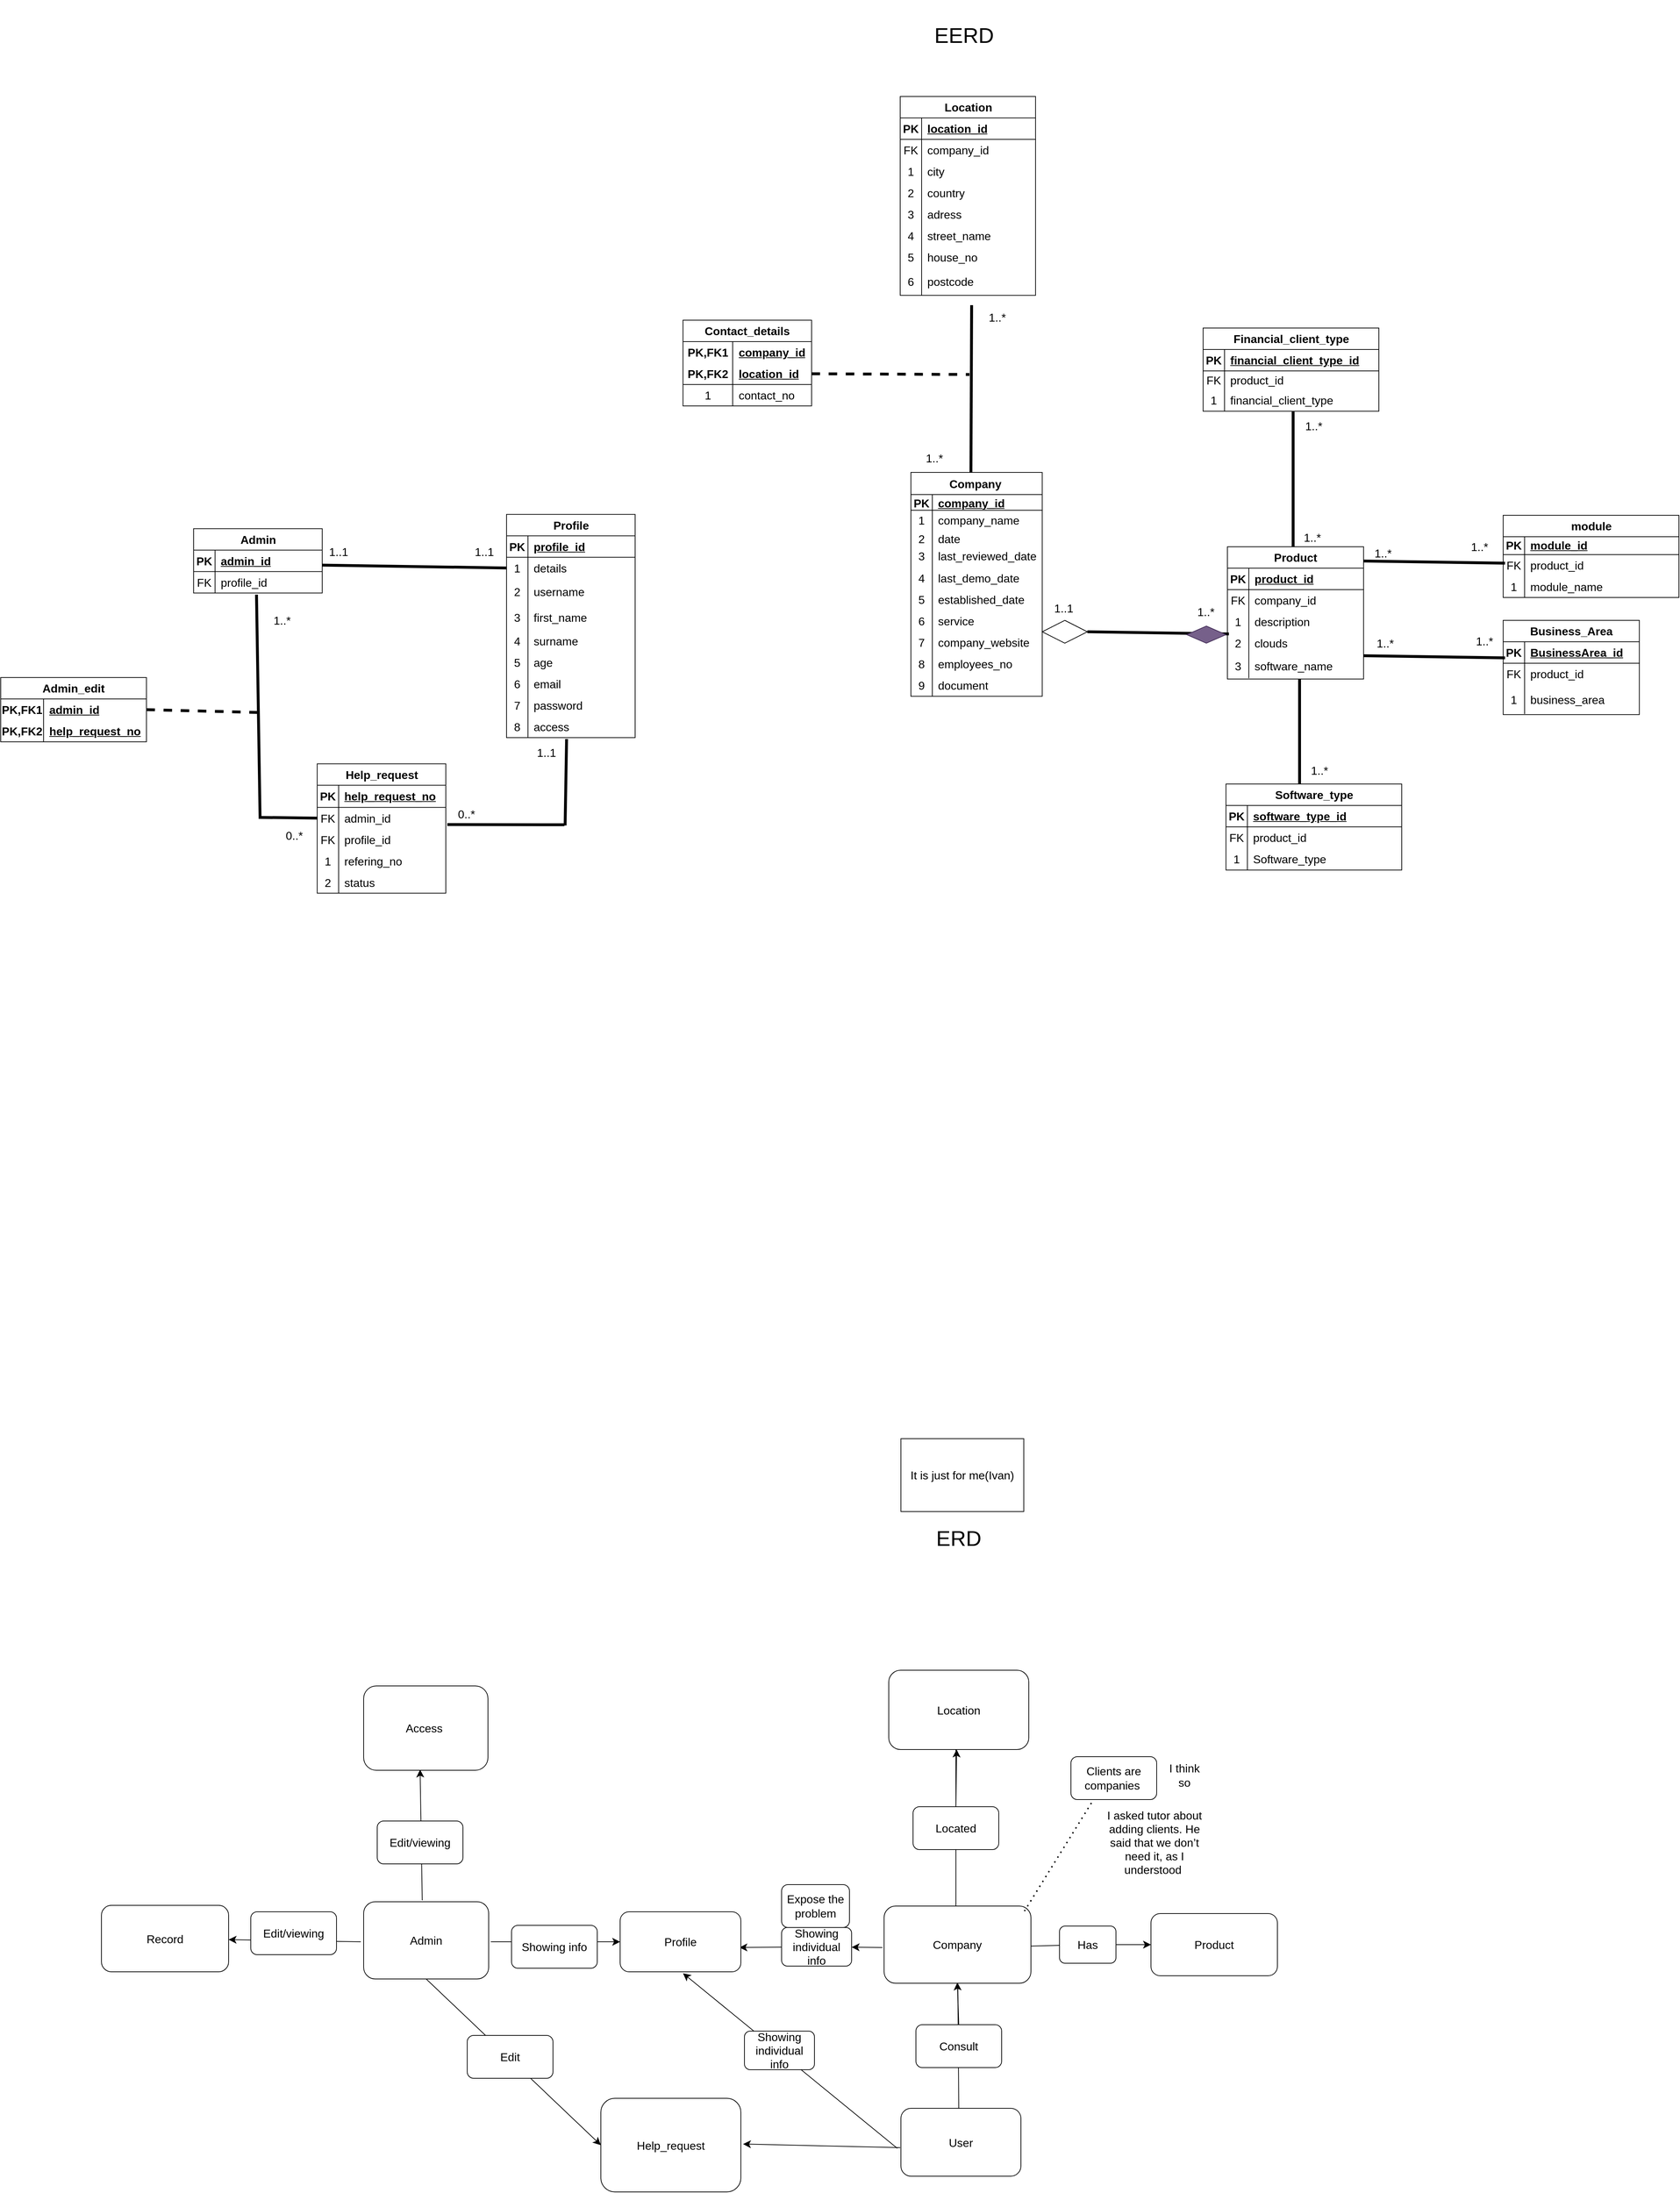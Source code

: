 <mxfile version="22.0.8" type="github">
  <diagram name="Страница — 1" id="wWMy9JLJJV9ZENk0t9AI">
    <mxGraphModel dx="3698" dy="1740" grid="0" gridSize="10" guides="1" tooltips="1" connect="1" arrows="1" fold="1" page="0" pageScale="1" pageWidth="827" pageHeight="1169" math="0" shadow="0">
      <root>
        <mxCell id="0" />
        <mxCell id="1" parent="0" />
        <mxCell id="nFXputv5kmvh4eJa4CY4-111" value="Contact_details" style="shape=table;startSize=30;container=1;collapsible=1;childLayout=tableLayout;fixedRows=1;rowLines=0;fontStyle=1;align=center;resizeLast=1;html=1;whiteSpace=wrap;fontSize=16;" parent="1" vertex="1">
          <mxGeometry x="-456" y="254" width="180" height="120" as="geometry" />
        </mxCell>
        <mxCell id="nFXputv5kmvh4eJa4CY4-112" value="" style="shape=tableRow;horizontal=0;startSize=0;swimlaneHead=0;swimlaneBody=0;fillColor=none;collapsible=0;dropTarget=0;points=[[0,0.5],[1,0.5]];portConstraint=eastwest;top=0;left=0;right=0;bottom=0;html=1;fontSize=16;" parent="nFXputv5kmvh4eJa4CY4-111" vertex="1">
          <mxGeometry y="30" width="180" height="30" as="geometry" />
        </mxCell>
        <mxCell id="nFXputv5kmvh4eJa4CY4-113" value="PK,FK1" style="shape=partialRectangle;connectable=0;fillColor=none;top=0;left=0;bottom=0;right=0;fontStyle=1;overflow=hidden;html=1;whiteSpace=wrap;fontSize=16;" parent="nFXputv5kmvh4eJa4CY4-112" vertex="1">
          <mxGeometry width="69.5" height="30" as="geometry">
            <mxRectangle width="69.5" height="30" as="alternateBounds" />
          </mxGeometry>
        </mxCell>
        <mxCell id="nFXputv5kmvh4eJa4CY4-114" value="company_id" style="shape=partialRectangle;connectable=0;fillColor=none;top=0;left=0;bottom=0;right=0;align=left;spacingLeft=6;fontStyle=5;overflow=hidden;html=1;whiteSpace=wrap;fontSize=16;" parent="nFXputv5kmvh4eJa4CY4-112" vertex="1">
          <mxGeometry x="69.5" width="110.5" height="30" as="geometry">
            <mxRectangle width="110.5" height="30" as="alternateBounds" />
          </mxGeometry>
        </mxCell>
        <mxCell id="nFXputv5kmvh4eJa4CY4-115" value="" style="shape=tableRow;horizontal=0;startSize=0;swimlaneHead=0;swimlaneBody=0;fillColor=none;collapsible=0;dropTarget=0;points=[[0,0.5],[1,0.5]];portConstraint=eastwest;top=0;left=0;right=0;bottom=1;html=1;fontSize=16;" parent="nFXputv5kmvh4eJa4CY4-111" vertex="1">
          <mxGeometry y="60" width="180" height="30" as="geometry" />
        </mxCell>
        <mxCell id="nFXputv5kmvh4eJa4CY4-116" value="PK,FK2" style="shape=partialRectangle;connectable=0;fillColor=none;top=0;left=0;bottom=0;right=0;fontStyle=1;overflow=hidden;html=1;whiteSpace=wrap;fontSize=16;" parent="nFXputv5kmvh4eJa4CY4-115" vertex="1">
          <mxGeometry width="69.5" height="30" as="geometry">
            <mxRectangle width="69.5" height="30" as="alternateBounds" />
          </mxGeometry>
        </mxCell>
        <mxCell id="nFXputv5kmvh4eJa4CY4-117" value="location_id" style="shape=partialRectangle;connectable=0;fillColor=none;top=0;left=0;bottom=0;right=0;align=left;spacingLeft=6;fontStyle=5;overflow=hidden;html=1;whiteSpace=wrap;fontSize=16;" parent="nFXputv5kmvh4eJa4CY4-115" vertex="1">
          <mxGeometry x="69.5" width="110.5" height="30" as="geometry">
            <mxRectangle width="110.5" height="30" as="alternateBounds" />
          </mxGeometry>
        </mxCell>
        <mxCell id="nFXputv5kmvh4eJa4CY4-118" value="" style="shape=tableRow;horizontal=0;startSize=0;swimlaneHead=0;swimlaneBody=0;fillColor=none;collapsible=0;dropTarget=0;points=[[0,0.5],[1,0.5]];portConstraint=eastwest;top=0;left=0;right=0;bottom=0;html=1;fontSize=16;" parent="nFXputv5kmvh4eJa4CY4-111" vertex="1">
          <mxGeometry y="90" width="180" height="30" as="geometry" />
        </mxCell>
        <mxCell id="nFXputv5kmvh4eJa4CY4-119" value="1" style="shape=partialRectangle;connectable=0;fillColor=none;top=0;left=0;bottom=0;right=0;editable=1;overflow=hidden;html=1;whiteSpace=wrap;fontSize=16;" parent="nFXputv5kmvh4eJa4CY4-118" vertex="1">
          <mxGeometry width="69.5" height="30" as="geometry">
            <mxRectangle width="69.5" height="30" as="alternateBounds" />
          </mxGeometry>
        </mxCell>
        <mxCell id="nFXputv5kmvh4eJa4CY4-120" value="contact_no" style="shape=partialRectangle;connectable=0;fillColor=none;top=0;left=0;bottom=0;right=0;align=left;spacingLeft=6;overflow=hidden;html=1;whiteSpace=wrap;fontSize=16;" parent="nFXputv5kmvh4eJa4CY4-118" vertex="1">
          <mxGeometry x="69.5" width="110.5" height="30" as="geometry">
            <mxRectangle width="110.5" height="30" as="alternateBounds" />
          </mxGeometry>
        </mxCell>
        <mxCell id="nFXputv5kmvh4eJa4CY4-149" value="Profile" style="shape=table;startSize=30;container=1;collapsible=1;childLayout=tableLayout;fixedRows=1;rowLines=0;fontStyle=1;align=center;resizeLast=1;html=1;fontSize=16;" parent="1" vertex="1">
          <mxGeometry x="-703" y="525.7" width="180" height="312.444" as="geometry" />
        </mxCell>
        <mxCell id="nFXputv5kmvh4eJa4CY4-150" value="" style="shape=tableRow;horizontal=0;startSize=0;swimlaneHead=0;swimlaneBody=0;fillColor=none;collapsible=0;dropTarget=0;points=[[0,0.5],[1,0.5]];portConstraint=eastwest;top=0;left=0;right=0;bottom=1;fontSize=16;" parent="nFXputv5kmvh4eJa4CY4-149" vertex="1">
          <mxGeometry y="30" width="180" height="30" as="geometry" />
        </mxCell>
        <mxCell id="nFXputv5kmvh4eJa4CY4-151" value="PK" style="shape=partialRectangle;connectable=0;fillColor=none;top=0;left=0;bottom=0;right=0;fontStyle=1;overflow=hidden;whiteSpace=wrap;html=1;fontSize=16;" parent="nFXputv5kmvh4eJa4CY4-150" vertex="1">
          <mxGeometry width="30" height="30" as="geometry">
            <mxRectangle width="30" height="30" as="alternateBounds" />
          </mxGeometry>
        </mxCell>
        <mxCell id="nFXputv5kmvh4eJa4CY4-152" value="profile_id" style="shape=partialRectangle;connectable=0;fillColor=none;top=0;left=0;bottom=0;right=0;align=left;spacingLeft=6;fontStyle=5;overflow=hidden;whiteSpace=wrap;html=1;fontSize=16;" parent="nFXputv5kmvh4eJa4CY4-150" vertex="1">
          <mxGeometry x="30" width="150" height="30" as="geometry">
            <mxRectangle width="150" height="30" as="alternateBounds" />
          </mxGeometry>
        </mxCell>
        <mxCell id="nFXputv5kmvh4eJa4CY4-162" style="shape=tableRow;horizontal=0;startSize=0;swimlaneHead=0;swimlaneBody=0;fillColor=none;collapsible=0;dropTarget=0;points=[[0,0.5],[1,0.5]];portConstraint=eastwest;top=0;left=0;right=0;bottom=0;fontSize=16;" parent="nFXputv5kmvh4eJa4CY4-149" vertex="1">
          <mxGeometry y="60" width="180" height="30" as="geometry" />
        </mxCell>
        <mxCell id="nFXputv5kmvh4eJa4CY4-163" value="1" style="shape=partialRectangle;connectable=0;fillColor=none;top=0;left=0;bottom=0;right=0;editable=1;overflow=hidden;whiteSpace=wrap;html=1;fontSize=16;" parent="nFXputv5kmvh4eJa4CY4-162" vertex="1">
          <mxGeometry width="30" height="30" as="geometry">
            <mxRectangle width="30" height="30" as="alternateBounds" />
          </mxGeometry>
        </mxCell>
        <mxCell id="nFXputv5kmvh4eJa4CY4-164" value="details" style="shape=partialRectangle;connectable=0;fillColor=none;top=0;left=0;bottom=0;right=0;align=left;spacingLeft=6;overflow=hidden;whiteSpace=wrap;html=1;fontSize=16;" parent="nFXputv5kmvh4eJa4CY4-162" vertex="1">
          <mxGeometry x="30" width="150" height="30" as="geometry">
            <mxRectangle width="150" height="30" as="alternateBounds" />
          </mxGeometry>
        </mxCell>
        <mxCell id="nFXputv5kmvh4eJa4CY4-165" style="shape=tableRow;horizontal=0;startSize=0;swimlaneHead=0;swimlaneBody=0;fillColor=none;collapsible=0;dropTarget=0;points=[[0,0.5],[1,0.5]];portConstraint=eastwest;top=0;left=0;right=0;bottom=0;fontSize=16;" parent="nFXputv5kmvh4eJa4CY4-149" vertex="1">
          <mxGeometry y="90" width="180" height="36" as="geometry" />
        </mxCell>
        <mxCell id="nFXputv5kmvh4eJa4CY4-166" value="2" style="shape=partialRectangle;connectable=0;fillColor=none;top=0;left=0;bottom=0;right=0;editable=1;overflow=hidden;whiteSpace=wrap;html=1;fontSize=16;" parent="nFXputv5kmvh4eJa4CY4-165" vertex="1">
          <mxGeometry width="30" height="36" as="geometry">
            <mxRectangle width="30" height="36" as="alternateBounds" />
          </mxGeometry>
        </mxCell>
        <mxCell id="nFXputv5kmvh4eJa4CY4-167" value="username" style="shape=partialRectangle;connectable=0;fillColor=none;top=0;left=0;bottom=0;right=0;align=left;spacingLeft=6;overflow=hidden;whiteSpace=wrap;html=1;fontSize=16;" parent="nFXputv5kmvh4eJa4CY4-165" vertex="1">
          <mxGeometry x="30" width="150" height="36" as="geometry">
            <mxRectangle width="150" height="36" as="alternateBounds" />
          </mxGeometry>
        </mxCell>
        <mxCell id="vEtG7AaW6NZQXQY_xIDr-104" style="shape=tableRow;horizontal=0;startSize=0;swimlaneHead=0;swimlaneBody=0;fillColor=none;collapsible=0;dropTarget=0;points=[[0,0.5],[1,0.5]];portConstraint=eastwest;top=0;left=0;right=0;bottom=0;fontSize=16;" parent="nFXputv5kmvh4eJa4CY4-149" vertex="1">
          <mxGeometry y="126" width="180" height="36" as="geometry" />
        </mxCell>
        <mxCell id="vEtG7AaW6NZQXQY_xIDr-105" value="3" style="shape=partialRectangle;connectable=0;fillColor=none;top=0;left=0;bottom=0;right=0;editable=1;overflow=hidden;whiteSpace=wrap;html=1;fontSize=16;" parent="vEtG7AaW6NZQXQY_xIDr-104" vertex="1">
          <mxGeometry width="30" height="36" as="geometry">
            <mxRectangle width="30" height="36" as="alternateBounds" />
          </mxGeometry>
        </mxCell>
        <mxCell id="vEtG7AaW6NZQXQY_xIDr-106" value="first_name" style="shape=partialRectangle;connectable=0;fillColor=none;top=0;left=0;bottom=0;right=0;align=left;spacingLeft=6;overflow=hidden;whiteSpace=wrap;html=1;fontSize=16;" parent="vEtG7AaW6NZQXQY_xIDr-104" vertex="1">
          <mxGeometry x="30" width="150" height="36" as="geometry">
            <mxRectangle width="150" height="36" as="alternateBounds" />
          </mxGeometry>
        </mxCell>
        <mxCell id="nFXputv5kmvh4eJa4CY4-168" style="shape=tableRow;horizontal=0;startSize=0;swimlaneHead=0;swimlaneBody=0;fillColor=none;collapsible=0;dropTarget=0;points=[[0,0.5],[1,0.5]];portConstraint=eastwest;top=0;left=0;right=0;bottom=0;fontSize=16;" parent="nFXputv5kmvh4eJa4CY4-149" vertex="1">
          <mxGeometry y="162" width="180" height="30" as="geometry" />
        </mxCell>
        <mxCell id="nFXputv5kmvh4eJa4CY4-169" value="4" style="shape=partialRectangle;connectable=0;fillColor=none;top=0;left=0;bottom=0;right=0;editable=1;overflow=hidden;whiteSpace=wrap;html=1;fontSize=16;" parent="nFXputv5kmvh4eJa4CY4-168" vertex="1">
          <mxGeometry width="30" height="30" as="geometry">
            <mxRectangle width="30" height="30" as="alternateBounds" />
          </mxGeometry>
        </mxCell>
        <mxCell id="nFXputv5kmvh4eJa4CY4-170" value="surname" style="shape=partialRectangle;connectable=0;fillColor=none;top=0;left=0;bottom=0;right=0;align=left;spacingLeft=6;overflow=hidden;whiteSpace=wrap;html=1;fontSize=16;" parent="nFXputv5kmvh4eJa4CY4-168" vertex="1">
          <mxGeometry x="30" width="150" height="30" as="geometry">
            <mxRectangle width="150" height="30" as="alternateBounds" />
          </mxGeometry>
        </mxCell>
        <mxCell id="nFXputv5kmvh4eJa4CY4-292" style="shape=tableRow;horizontal=0;startSize=0;swimlaneHead=0;swimlaneBody=0;fillColor=none;collapsible=0;dropTarget=0;points=[[0,0.5],[1,0.5]];portConstraint=eastwest;top=0;left=0;right=0;bottom=0;fontSize=16;" parent="nFXputv5kmvh4eJa4CY4-149" vertex="1">
          <mxGeometry y="192" width="180" height="30" as="geometry" />
        </mxCell>
        <mxCell id="nFXputv5kmvh4eJa4CY4-293" value="5" style="shape=partialRectangle;connectable=0;fillColor=none;top=0;left=0;bottom=0;right=0;editable=1;overflow=hidden;whiteSpace=wrap;html=1;fontSize=16;" parent="nFXputv5kmvh4eJa4CY4-292" vertex="1">
          <mxGeometry width="30" height="30" as="geometry">
            <mxRectangle width="30" height="30" as="alternateBounds" />
          </mxGeometry>
        </mxCell>
        <mxCell id="nFXputv5kmvh4eJa4CY4-294" value="age" style="shape=partialRectangle;connectable=0;fillColor=none;top=0;left=0;bottom=0;right=0;align=left;spacingLeft=6;overflow=hidden;whiteSpace=wrap;html=1;fontSize=16;" parent="nFXputv5kmvh4eJa4CY4-292" vertex="1">
          <mxGeometry x="30" width="150" height="30" as="geometry">
            <mxRectangle width="150" height="30" as="alternateBounds" />
          </mxGeometry>
        </mxCell>
        <mxCell id="vEtG7AaW6NZQXQY_xIDr-101" style="shape=tableRow;horizontal=0;startSize=0;swimlaneHead=0;swimlaneBody=0;fillColor=none;collapsible=0;dropTarget=0;points=[[0,0.5],[1,0.5]];portConstraint=eastwest;top=0;left=0;right=0;bottom=0;fontSize=16;" parent="nFXputv5kmvh4eJa4CY4-149" vertex="1">
          <mxGeometry y="222" width="180" height="30" as="geometry" />
        </mxCell>
        <mxCell id="vEtG7AaW6NZQXQY_xIDr-102" value="6" style="shape=partialRectangle;connectable=0;fillColor=none;top=0;left=0;bottom=0;right=0;editable=1;overflow=hidden;whiteSpace=wrap;html=1;fontSize=16;" parent="vEtG7AaW6NZQXQY_xIDr-101" vertex="1">
          <mxGeometry width="30" height="30" as="geometry">
            <mxRectangle width="30" height="30" as="alternateBounds" />
          </mxGeometry>
        </mxCell>
        <mxCell id="vEtG7AaW6NZQXQY_xIDr-103" value="email" style="shape=partialRectangle;connectable=0;fillColor=none;top=0;left=0;bottom=0;right=0;align=left;spacingLeft=6;overflow=hidden;whiteSpace=wrap;html=1;fontSize=16;" parent="vEtG7AaW6NZQXQY_xIDr-101" vertex="1">
          <mxGeometry x="30" width="150" height="30" as="geometry">
            <mxRectangle width="150" height="30" as="alternateBounds" />
          </mxGeometry>
        </mxCell>
        <mxCell id="vEtG7AaW6NZQXQY_xIDr-107" style="shape=tableRow;horizontal=0;startSize=0;swimlaneHead=0;swimlaneBody=0;fillColor=none;collapsible=0;dropTarget=0;points=[[0,0.5],[1,0.5]];portConstraint=eastwest;top=0;left=0;right=0;bottom=0;fontSize=16;" parent="nFXputv5kmvh4eJa4CY4-149" vertex="1">
          <mxGeometry y="252" width="180" height="30" as="geometry" />
        </mxCell>
        <mxCell id="vEtG7AaW6NZQXQY_xIDr-108" value="7" style="shape=partialRectangle;connectable=0;fillColor=none;top=0;left=0;bottom=0;right=0;editable=1;overflow=hidden;whiteSpace=wrap;html=1;fontSize=16;" parent="vEtG7AaW6NZQXQY_xIDr-107" vertex="1">
          <mxGeometry width="30" height="30" as="geometry">
            <mxRectangle width="30" height="30" as="alternateBounds" />
          </mxGeometry>
        </mxCell>
        <mxCell id="vEtG7AaW6NZQXQY_xIDr-109" value="password" style="shape=partialRectangle;connectable=0;fillColor=none;top=0;left=0;bottom=0;right=0;align=left;spacingLeft=6;overflow=hidden;whiteSpace=wrap;html=1;fontSize=16;" parent="vEtG7AaW6NZQXQY_xIDr-107" vertex="1">
          <mxGeometry x="30" width="150" height="30" as="geometry">
            <mxRectangle width="150" height="30" as="alternateBounds" />
          </mxGeometry>
        </mxCell>
        <mxCell id="vEtG7AaW6NZQXQY_xIDr-110" style="shape=tableRow;horizontal=0;startSize=0;swimlaneHead=0;swimlaneBody=0;fillColor=none;collapsible=0;dropTarget=0;points=[[0,0.5],[1,0.5]];portConstraint=eastwest;top=0;left=0;right=0;bottom=0;fontSize=16;" parent="nFXputv5kmvh4eJa4CY4-149" vertex="1">
          <mxGeometry y="282" width="180" height="30" as="geometry" />
        </mxCell>
        <mxCell id="vEtG7AaW6NZQXQY_xIDr-111" value="8" style="shape=partialRectangle;connectable=0;fillColor=none;top=0;left=0;bottom=0;right=0;editable=1;overflow=hidden;whiteSpace=wrap;html=1;fontSize=16;" parent="vEtG7AaW6NZQXQY_xIDr-110" vertex="1">
          <mxGeometry width="30" height="30" as="geometry">
            <mxRectangle width="30" height="30" as="alternateBounds" />
          </mxGeometry>
        </mxCell>
        <mxCell id="vEtG7AaW6NZQXQY_xIDr-112" value="access" style="shape=partialRectangle;connectable=0;fillColor=none;top=0;left=0;bottom=0;right=0;align=left;spacingLeft=6;overflow=hidden;whiteSpace=wrap;html=1;fontSize=16;" parent="vEtG7AaW6NZQXQY_xIDr-110" vertex="1">
          <mxGeometry x="30" width="150" height="30" as="geometry">
            <mxRectangle width="150" height="30" as="alternateBounds" />
          </mxGeometry>
        </mxCell>
        <mxCell id="nFXputv5kmvh4eJa4CY4-255" value="Admin_edit" style="shape=table;startSize=30;container=1;collapsible=1;childLayout=tableLayout;fixedRows=1;rowLines=0;fontStyle=1;align=center;resizeLast=1;html=1;whiteSpace=wrap;fontSize=16;" parent="1" vertex="1">
          <mxGeometry x="-1411" y="754" width="204" height="90" as="geometry" />
        </mxCell>
        <mxCell id="nFXputv5kmvh4eJa4CY4-256" value="" style="shape=tableRow;horizontal=0;startSize=0;swimlaneHead=0;swimlaneBody=0;fillColor=none;collapsible=0;dropTarget=0;points=[[0,0.5],[1,0.5]];portConstraint=eastwest;top=0;left=0;right=0;bottom=0;html=1;fontSize=16;" parent="nFXputv5kmvh4eJa4CY4-255" vertex="1">
          <mxGeometry y="30" width="204" height="30" as="geometry" />
        </mxCell>
        <mxCell id="nFXputv5kmvh4eJa4CY4-257" value="PK,FK1" style="shape=partialRectangle;connectable=0;fillColor=none;top=0;left=0;bottom=0;right=0;fontStyle=1;overflow=hidden;html=1;whiteSpace=wrap;fontSize=16;" parent="nFXputv5kmvh4eJa4CY4-256" vertex="1">
          <mxGeometry width="60" height="30" as="geometry">
            <mxRectangle width="60" height="30" as="alternateBounds" />
          </mxGeometry>
        </mxCell>
        <mxCell id="nFXputv5kmvh4eJa4CY4-258" value="admin_id" style="shape=partialRectangle;connectable=0;fillColor=none;top=0;left=0;bottom=0;right=0;align=left;spacingLeft=6;fontStyle=5;overflow=hidden;html=1;whiteSpace=wrap;fontSize=16;" parent="nFXputv5kmvh4eJa4CY4-256" vertex="1">
          <mxGeometry x="60" width="144" height="30" as="geometry">
            <mxRectangle width="144" height="30" as="alternateBounds" />
          </mxGeometry>
        </mxCell>
        <mxCell id="nFXputv5kmvh4eJa4CY4-259" value="" style="shape=tableRow;horizontal=0;startSize=0;swimlaneHead=0;swimlaneBody=0;fillColor=none;collapsible=0;dropTarget=0;points=[[0,0.5],[1,0.5]];portConstraint=eastwest;top=0;left=0;right=0;bottom=1;html=1;fontSize=16;" parent="nFXputv5kmvh4eJa4CY4-255" vertex="1">
          <mxGeometry y="60" width="204" height="30" as="geometry" />
        </mxCell>
        <mxCell id="nFXputv5kmvh4eJa4CY4-260" value="PK,FK2" style="shape=partialRectangle;connectable=0;fillColor=none;top=0;left=0;bottom=0;right=0;fontStyle=1;overflow=hidden;html=1;whiteSpace=wrap;fontSize=16;" parent="nFXputv5kmvh4eJa4CY4-259" vertex="1">
          <mxGeometry width="60" height="30" as="geometry">
            <mxRectangle width="60" height="30" as="alternateBounds" />
          </mxGeometry>
        </mxCell>
        <mxCell id="nFXputv5kmvh4eJa4CY4-261" value="help_request_no" style="shape=partialRectangle;connectable=0;fillColor=none;top=0;left=0;bottom=0;right=0;align=left;spacingLeft=6;fontStyle=5;overflow=hidden;html=1;whiteSpace=wrap;fontSize=16;" parent="nFXputv5kmvh4eJa4CY4-259" vertex="1">
          <mxGeometry x="60" width="144" height="30" as="geometry">
            <mxRectangle width="144" height="30" as="alternateBounds" />
          </mxGeometry>
        </mxCell>
        <mxCell id="nFXputv5kmvh4eJa4CY4-269" value="" style="endArrow=none;html=1;rounded=0;fontSize=12;startSize=8;endSize=8;curved=1;strokeWidth=4;" parent="1" edge="1">
          <mxGeometry width="50" height="50" relative="1" as="geometry">
            <mxPoint x="-53" y="470" as="sourcePoint" />
            <mxPoint x="-52" y="233" as="targetPoint" />
          </mxGeometry>
        </mxCell>
        <mxCell id="nFXputv5kmvh4eJa4CY4-271" value="" style="endArrow=none;dashed=1;html=1;rounded=0;fontSize=12;startSize=8;endSize=8;curved=1;strokeWidth=4;exitX=1;exitY=0.5;exitDx=0;exitDy=0;" parent="1" source="nFXputv5kmvh4eJa4CY4-115" edge="1">
          <mxGeometry width="50" height="50" relative="1" as="geometry">
            <mxPoint x="-270" y="329" as="sourcePoint" />
            <mxPoint x="-55" y="330" as="targetPoint" />
          </mxGeometry>
        </mxCell>
        <mxCell id="nFXputv5kmvh4eJa4CY4-274" value="" style="endArrow=none;html=1;rounded=0;fontSize=12;startSize=8;endSize=8;curved=1;exitX=1;exitY=0.5;exitDx=0;exitDy=0;strokeColor=#000000;strokeWidth=4;entryX=0.011;entryY=0.067;entryDx=0;entryDy=0;entryPerimeter=0;" parent="1" source="nFXputv5kmvh4eJa4CY4-316" target="nFXputv5kmvh4eJa4CY4-134" edge="1">
          <mxGeometry relative="1" as="geometry">
            <mxPoint x="56.997" y="680" as="sourcePoint" />
            <mxPoint x="299" y="690" as="targetPoint" />
          </mxGeometry>
        </mxCell>
        <mxCell id="nFXputv5kmvh4eJa4CY4-281" value="" style="endArrow=none;html=1;rounded=0;fontSize=12;startSize=8;endSize=8;curved=1;entryX=0.5;entryY=0.967;entryDx=0;entryDy=0;entryPerimeter=0;strokeWidth=4;" parent="1" target="nFXputv5kmvh4eJa4CY4-197" edge="1">
          <mxGeometry width="50" height="50" relative="1" as="geometry">
            <mxPoint x="-877.997" y="1055.033" as="sourcePoint" />
            <mxPoint x="-783" y="1125.7" as="targetPoint" />
          </mxGeometry>
        </mxCell>
        <mxCell id="nFXputv5kmvh4eJa4CY4-284" value="" style="endArrow=none;html=1;rounded=0;fontSize=12;startSize=8;endSize=8;curved=1;entryX=0;entryY=0.5;entryDx=0;entryDy=0;strokeWidth=4;" parent="1" target="nFXputv5kmvh4eJa4CY4-188" edge="1">
          <mxGeometry width="50" height="50" relative="1" as="geometry">
            <mxPoint x="-1050" y="949.7" as="sourcePoint" />
            <mxPoint x="-1060" y="861.7" as="targetPoint" />
          </mxGeometry>
        </mxCell>
        <mxCell id="nFXputv5kmvh4eJa4CY4-286" value="" style="endArrow=none;html=1;rounded=0;fontSize=12;startSize=8;endSize=8;curved=1;exitX=1;exitY=0.7;exitDx=0;exitDy=0;exitPerimeter=0;strokeWidth=4;entryX=0;entryY=0.5;entryDx=0;entryDy=0;" parent="1" source="nFXputv5kmvh4eJa4CY4-204" target="nFXputv5kmvh4eJa4CY4-162" edge="1">
          <mxGeometry relative="1" as="geometry">
            <mxPoint x="-957" y="586.7" as="sourcePoint" />
            <mxPoint x="-764" y="590.7" as="targetPoint" />
          </mxGeometry>
        </mxCell>
        <mxCell id="nFXputv5kmvh4eJa4CY4-287" value="" style="endArrow=none;dashed=1;html=1;rounded=0;fontSize=12;startSize=8;endSize=8;curved=1;strokeWidth=4;exitX=1;exitY=0.5;exitDx=0;exitDy=0;" parent="1" source="nFXputv5kmvh4eJa4CY4-256" edge="1">
          <mxGeometry width="50" height="50" relative="1" as="geometry">
            <mxPoint x="-1224" y="919.7" as="sourcePoint" />
            <mxPoint x="-1046" y="803" as="targetPoint" />
          </mxGeometry>
        </mxCell>
        <mxCell id="nFXputv5kmvh4eJa4CY4-37" value="Location" style="shape=table;startSize=30;container=1;collapsible=1;childLayout=tableLayout;fixedRows=1;rowLines=0;fontStyle=1;align=center;resizeLast=1;html=1;fontSize=16;" parent="1" vertex="1">
          <mxGeometry x="-152" y="-59" width="189.462" height="278.286" as="geometry" />
        </mxCell>
        <mxCell id="nFXputv5kmvh4eJa4CY4-38" value="" style="shape=tableRow;horizontal=0;startSize=0;swimlaneHead=0;swimlaneBody=0;fillColor=none;collapsible=0;dropTarget=0;points=[[0,0.5],[1,0.5]];portConstraint=eastwest;top=0;left=0;right=0;bottom=1;fontSize=16;" parent="nFXputv5kmvh4eJa4CY4-37" vertex="1">
          <mxGeometry y="30" width="189.462" height="30" as="geometry" />
        </mxCell>
        <mxCell id="nFXputv5kmvh4eJa4CY4-39" value="PK" style="shape=partialRectangle;connectable=0;fillColor=none;top=0;left=0;bottom=0;right=0;fontStyle=1;overflow=hidden;whiteSpace=wrap;html=1;fontSize=16;" parent="nFXputv5kmvh4eJa4CY4-38" vertex="1">
          <mxGeometry width="30" height="30" as="geometry">
            <mxRectangle width="30" height="30" as="alternateBounds" />
          </mxGeometry>
        </mxCell>
        <mxCell id="nFXputv5kmvh4eJa4CY4-40" value="location_id" style="shape=partialRectangle;connectable=0;fillColor=none;top=0;left=0;bottom=0;right=0;align=left;spacingLeft=6;fontStyle=5;overflow=hidden;whiteSpace=wrap;html=1;fontSize=16;" parent="nFXputv5kmvh4eJa4CY4-38" vertex="1">
          <mxGeometry x="30" width="159.462" height="30" as="geometry">
            <mxRectangle width="159.462" height="30" as="alternateBounds" />
          </mxGeometry>
        </mxCell>
        <mxCell id="vEtG7AaW6NZQXQY_xIDr-118" style="shape=tableRow;horizontal=0;startSize=0;swimlaneHead=0;swimlaneBody=0;fillColor=none;collapsible=0;dropTarget=0;points=[[0,0.5],[1,0.5]];portConstraint=eastwest;top=0;left=0;right=0;bottom=0;fontSize=16;" parent="nFXputv5kmvh4eJa4CY4-37" vertex="1">
          <mxGeometry y="60" width="189.462" height="30" as="geometry" />
        </mxCell>
        <mxCell id="vEtG7AaW6NZQXQY_xIDr-119" value="FK" style="shape=partialRectangle;connectable=0;fillColor=none;top=0;left=0;bottom=0;right=0;editable=1;overflow=hidden;whiteSpace=wrap;html=1;fontSize=16;" parent="vEtG7AaW6NZQXQY_xIDr-118" vertex="1">
          <mxGeometry width="30" height="30" as="geometry">
            <mxRectangle width="30" height="30" as="alternateBounds" />
          </mxGeometry>
        </mxCell>
        <mxCell id="vEtG7AaW6NZQXQY_xIDr-120" value="company_id" style="shape=partialRectangle;connectable=0;fillColor=none;top=0;left=0;bottom=0;right=0;align=left;spacingLeft=6;overflow=hidden;whiteSpace=wrap;html=1;fontSize=16;" parent="vEtG7AaW6NZQXQY_xIDr-118" vertex="1">
          <mxGeometry x="30" width="159.462" height="30" as="geometry">
            <mxRectangle width="159.462" height="30" as="alternateBounds" />
          </mxGeometry>
        </mxCell>
        <mxCell id="nFXputv5kmvh4eJa4CY4-41" value="" style="shape=tableRow;horizontal=0;startSize=0;swimlaneHead=0;swimlaneBody=0;fillColor=none;collapsible=0;dropTarget=0;points=[[0,0.5],[1,0.5]];portConstraint=eastwest;top=0;left=0;right=0;bottom=0;fontSize=16;" parent="nFXputv5kmvh4eJa4CY4-37" vertex="1">
          <mxGeometry y="90" width="189.462" height="30" as="geometry" />
        </mxCell>
        <mxCell id="nFXputv5kmvh4eJa4CY4-42" value="1" style="shape=partialRectangle;connectable=0;fillColor=none;top=0;left=0;bottom=0;right=0;editable=1;overflow=hidden;whiteSpace=wrap;html=1;fontSize=16;" parent="nFXputv5kmvh4eJa4CY4-41" vertex="1">
          <mxGeometry width="30" height="30" as="geometry">
            <mxRectangle width="30" height="30" as="alternateBounds" />
          </mxGeometry>
        </mxCell>
        <mxCell id="nFXputv5kmvh4eJa4CY4-43" value="city" style="shape=partialRectangle;connectable=0;fillColor=none;top=0;left=0;bottom=0;right=0;align=left;spacingLeft=6;overflow=hidden;whiteSpace=wrap;html=1;fontSize=16;" parent="nFXputv5kmvh4eJa4CY4-41" vertex="1">
          <mxGeometry x="30" width="159.462" height="30" as="geometry">
            <mxRectangle width="159.462" height="30" as="alternateBounds" />
          </mxGeometry>
        </mxCell>
        <mxCell id="nFXputv5kmvh4eJa4CY4-44" value="" style="shape=tableRow;horizontal=0;startSize=0;swimlaneHead=0;swimlaneBody=0;fillColor=none;collapsible=0;dropTarget=0;points=[[0,0.5],[1,0.5]];portConstraint=eastwest;top=0;left=0;right=0;bottom=0;fontSize=16;" parent="nFXputv5kmvh4eJa4CY4-37" vertex="1">
          <mxGeometry y="120" width="189.462" height="30" as="geometry" />
        </mxCell>
        <mxCell id="nFXputv5kmvh4eJa4CY4-45" value="2" style="shape=partialRectangle;connectable=0;fillColor=none;top=0;left=0;bottom=0;right=0;editable=1;overflow=hidden;whiteSpace=wrap;html=1;fontSize=16;" parent="nFXputv5kmvh4eJa4CY4-44" vertex="1">
          <mxGeometry width="30" height="30" as="geometry">
            <mxRectangle width="30" height="30" as="alternateBounds" />
          </mxGeometry>
        </mxCell>
        <mxCell id="nFXputv5kmvh4eJa4CY4-46" value="country" style="shape=partialRectangle;connectable=0;fillColor=none;top=0;left=0;bottom=0;right=0;align=left;spacingLeft=6;overflow=hidden;whiteSpace=wrap;html=1;fontSize=16;" parent="nFXputv5kmvh4eJa4CY4-44" vertex="1">
          <mxGeometry x="30" width="159.462" height="30" as="geometry">
            <mxRectangle width="159.462" height="30" as="alternateBounds" />
          </mxGeometry>
        </mxCell>
        <mxCell id="nFXputv5kmvh4eJa4CY4-47" value="" style="shape=tableRow;horizontal=0;startSize=0;swimlaneHead=0;swimlaneBody=0;fillColor=none;collapsible=0;dropTarget=0;points=[[0,0.5],[1,0.5]];portConstraint=eastwest;top=0;left=0;right=0;bottom=0;fontSize=16;" parent="nFXputv5kmvh4eJa4CY4-37" vertex="1">
          <mxGeometry y="150" width="189.462" height="30" as="geometry" />
        </mxCell>
        <mxCell id="nFXputv5kmvh4eJa4CY4-48" value="3" style="shape=partialRectangle;connectable=0;fillColor=none;top=0;left=0;bottom=0;right=0;editable=1;overflow=hidden;whiteSpace=wrap;html=1;fontSize=16;" parent="nFXputv5kmvh4eJa4CY4-47" vertex="1">
          <mxGeometry width="30" height="30" as="geometry">
            <mxRectangle width="30" height="30" as="alternateBounds" />
          </mxGeometry>
        </mxCell>
        <mxCell id="nFXputv5kmvh4eJa4CY4-49" value="adress" style="shape=partialRectangle;connectable=0;fillColor=none;top=0;left=0;bottom=0;right=0;align=left;spacingLeft=6;overflow=hidden;whiteSpace=wrap;html=1;fontSize=16;" parent="nFXputv5kmvh4eJa4CY4-47" vertex="1">
          <mxGeometry x="30" width="159.462" height="30" as="geometry">
            <mxRectangle width="159.462" height="30" as="alternateBounds" />
          </mxGeometry>
        </mxCell>
        <mxCell id="nFXputv5kmvh4eJa4CY4-62" style="shape=tableRow;horizontal=0;startSize=0;swimlaneHead=0;swimlaneBody=0;fillColor=none;collapsible=0;dropTarget=0;points=[[0,0.5],[1,0.5]];portConstraint=eastwest;top=0;left=0;right=0;bottom=0;fontSize=16;" parent="nFXputv5kmvh4eJa4CY4-37" vertex="1">
          <mxGeometry y="180" width="189.462" height="30" as="geometry" />
        </mxCell>
        <mxCell id="nFXputv5kmvh4eJa4CY4-63" value="4" style="shape=partialRectangle;connectable=0;fillColor=none;top=0;left=0;bottom=0;right=0;editable=1;overflow=hidden;whiteSpace=wrap;html=1;fontSize=16;" parent="nFXputv5kmvh4eJa4CY4-62" vertex="1">
          <mxGeometry width="30" height="30" as="geometry">
            <mxRectangle width="30" height="30" as="alternateBounds" />
          </mxGeometry>
        </mxCell>
        <mxCell id="nFXputv5kmvh4eJa4CY4-64" value="street_name" style="shape=partialRectangle;connectable=0;fillColor=none;top=0;left=0;bottom=0;right=0;align=left;spacingLeft=6;overflow=hidden;whiteSpace=wrap;html=1;fontSize=16;" parent="nFXputv5kmvh4eJa4CY4-62" vertex="1">
          <mxGeometry x="30" width="159.462" height="30" as="geometry">
            <mxRectangle width="159.462" height="30" as="alternateBounds" />
          </mxGeometry>
        </mxCell>
        <mxCell id="nFXputv5kmvh4eJa4CY4-68" style="shape=tableRow;horizontal=0;startSize=0;swimlaneHead=0;swimlaneBody=0;fillColor=none;collapsible=0;dropTarget=0;points=[[0,0.5],[1,0.5]];portConstraint=eastwest;top=0;left=0;right=0;bottom=0;fontSize=16;" parent="nFXputv5kmvh4eJa4CY4-37" vertex="1">
          <mxGeometry y="210" width="189.462" height="30" as="geometry" />
        </mxCell>
        <mxCell id="nFXputv5kmvh4eJa4CY4-69" value="5" style="shape=partialRectangle;connectable=0;fillColor=none;top=0;left=0;bottom=0;right=0;editable=1;overflow=hidden;whiteSpace=wrap;html=1;fontSize=16;" parent="nFXputv5kmvh4eJa4CY4-68" vertex="1">
          <mxGeometry width="30" height="30" as="geometry">
            <mxRectangle width="30" height="30" as="alternateBounds" />
          </mxGeometry>
        </mxCell>
        <mxCell id="nFXputv5kmvh4eJa4CY4-70" value="house_no" style="shape=partialRectangle;connectable=0;fillColor=none;top=0;left=0;bottom=0;right=0;align=left;spacingLeft=6;overflow=hidden;whiteSpace=wrap;html=1;fontSize=16;" parent="nFXputv5kmvh4eJa4CY4-68" vertex="1">
          <mxGeometry x="30" width="159.462" height="30" as="geometry">
            <mxRectangle width="159.462" height="30" as="alternateBounds" />
          </mxGeometry>
        </mxCell>
        <mxCell id="nFXputv5kmvh4eJa4CY4-65" style="shape=tableRow;horizontal=0;startSize=0;swimlaneHead=0;swimlaneBody=0;fillColor=none;collapsible=0;dropTarget=0;points=[[0,0.5],[1,0.5]];portConstraint=eastwest;top=0;left=0;right=0;bottom=0;fontSize=16;" parent="nFXputv5kmvh4eJa4CY4-37" vertex="1">
          <mxGeometry y="240" width="189.462" height="38" as="geometry" />
        </mxCell>
        <mxCell id="nFXputv5kmvh4eJa4CY4-66" value="6" style="shape=partialRectangle;connectable=0;fillColor=none;top=0;left=0;bottom=0;right=0;editable=1;overflow=hidden;whiteSpace=wrap;html=1;fontSize=16;" parent="nFXputv5kmvh4eJa4CY4-65" vertex="1">
          <mxGeometry width="30" height="38" as="geometry">
            <mxRectangle width="30" height="38" as="alternateBounds" />
          </mxGeometry>
        </mxCell>
        <mxCell id="nFXputv5kmvh4eJa4CY4-67" value="postcode" style="shape=partialRectangle;connectable=0;fillColor=none;top=0;left=0;bottom=0;right=0;align=left;spacingLeft=6;overflow=hidden;whiteSpace=wrap;html=1;fontSize=16;" parent="nFXputv5kmvh4eJa4CY4-65" vertex="1">
          <mxGeometry x="30" width="159.462" height="38" as="geometry">
            <mxRectangle width="159.462" height="38" as="alternateBounds" />
          </mxGeometry>
        </mxCell>
        <mxCell id="nFXputv5kmvh4eJa4CY4-71" value="Company&amp;nbsp;" style="shape=table;startSize=31;container=1;collapsible=1;childLayout=tableLayout;fixedRows=1;rowLines=0;fontStyle=1;align=center;resizeLast=1;html=1;fontSize=16;" parent="1" vertex="1">
          <mxGeometry x="-137" y="467" width="183.807" height="313.311" as="geometry" />
        </mxCell>
        <mxCell id="nFXputv5kmvh4eJa4CY4-72" value="" style="shape=tableRow;horizontal=0;startSize=0;swimlaneHead=0;swimlaneBody=0;fillColor=none;collapsible=0;dropTarget=0;points=[[0,0.5],[1,0.5]];portConstraint=eastwest;top=0;left=0;right=0;bottom=1;fontSize=16;" parent="nFXputv5kmvh4eJa4CY4-71" vertex="1">
          <mxGeometry y="31" width="183.807" height="22" as="geometry" />
        </mxCell>
        <mxCell id="nFXputv5kmvh4eJa4CY4-73" value="PK" style="shape=partialRectangle;connectable=0;fillColor=none;top=0;left=0;bottom=0;right=0;fontStyle=1;overflow=hidden;whiteSpace=wrap;html=1;fontSize=16;" parent="nFXputv5kmvh4eJa4CY4-72" vertex="1">
          <mxGeometry width="30" height="22" as="geometry">
            <mxRectangle width="30" height="22" as="alternateBounds" />
          </mxGeometry>
        </mxCell>
        <mxCell id="nFXputv5kmvh4eJa4CY4-74" value="company_id" style="shape=partialRectangle;connectable=0;fillColor=none;top=0;left=0;bottom=0;right=0;align=left;spacingLeft=6;fontStyle=5;overflow=hidden;whiteSpace=wrap;html=1;fontSize=16;" parent="nFXputv5kmvh4eJa4CY4-72" vertex="1">
          <mxGeometry x="30" width="153.807" height="22" as="geometry">
            <mxRectangle width="153.807" height="22" as="alternateBounds" />
          </mxGeometry>
        </mxCell>
        <mxCell id="nFXputv5kmvh4eJa4CY4-81" value="" style="shape=tableRow;horizontal=0;startSize=0;swimlaneHead=0;swimlaneBody=0;fillColor=none;collapsible=0;dropTarget=0;points=[[0,0.5],[1,0.5]];portConstraint=eastwest;top=0;left=0;right=0;bottom=0;fontSize=16;" parent="nFXputv5kmvh4eJa4CY4-71" vertex="1">
          <mxGeometry y="53" width="183.807" height="28" as="geometry" />
        </mxCell>
        <mxCell id="nFXputv5kmvh4eJa4CY4-82" value="&lt;span style=&quot;font-weight: normal;&quot;&gt;1&lt;/span&gt;" style="shape=partialRectangle;connectable=0;fillColor=none;top=0;left=0;bottom=0;right=0;editable=1;overflow=hidden;whiteSpace=wrap;html=1;fontSize=16;fontStyle=1" parent="nFXputv5kmvh4eJa4CY4-81" vertex="1">
          <mxGeometry width="30" height="28" as="geometry">
            <mxRectangle width="30" height="28" as="alternateBounds" />
          </mxGeometry>
        </mxCell>
        <mxCell id="nFXputv5kmvh4eJa4CY4-83" value="company_name" style="shape=partialRectangle;connectable=0;fillColor=none;top=0;left=0;bottom=0;right=0;align=left;spacingLeft=6;overflow=hidden;whiteSpace=wrap;html=1;fontSize=16;" parent="nFXputv5kmvh4eJa4CY4-81" vertex="1">
          <mxGeometry x="30" width="153.807" height="28" as="geometry">
            <mxRectangle width="153.807" height="28" as="alternateBounds" />
          </mxGeometry>
        </mxCell>
        <mxCell id="nFXputv5kmvh4eJa4CY4-84" style="shape=tableRow;horizontal=0;startSize=0;swimlaneHead=0;swimlaneBody=0;fillColor=none;collapsible=0;dropTarget=0;points=[[0,0.5],[1,0.5]];portConstraint=eastwest;top=0;left=0;right=0;bottom=0;fontSize=16;" parent="nFXputv5kmvh4eJa4CY4-71" vertex="1">
          <mxGeometry y="81" width="183.807" height="20" as="geometry" />
        </mxCell>
        <mxCell id="nFXputv5kmvh4eJa4CY4-85" value="2" style="shape=partialRectangle;connectable=0;fillColor=none;top=0;left=0;bottom=0;right=0;editable=1;overflow=hidden;whiteSpace=wrap;html=1;fontSize=16;fontStyle=0" parent="nFXputv5kmvh4eJa4CY4-84" vertex="1">
          <mxGeometry width="30" height="20" as="geometry">
            <mxRectangle width="30" height="20" as="alternateBounds" />
          </mxGeometry>
        </mxCell>
        <mxCell id="nFXputv5kmvh4eJa4CY4-86" value="date" style="shape=partialRectangle;connectable=0;fillColor=none;top=0;left=0;bottom=0;right=0;align=left;spacingLeft=6;overflow=hidden;whiteSpace=wrap;html=1;fontSize=16;" parent="nFXputv5kmvh4eJa4CY4-84" vertex="1">
          <mxGeometry x="30" width="153.807" height="20" as="geometry">
            <mxRectangle width="153.807" height="20" as="alternateBounds" />
          </mxGeometry>
        </mxCell>
        <mxCell id="nFXputv5kmvh4eJa4CY4-87" style="shape=tableRow;horizontal=0;startSize=0;swimlaneHead=0;swimlaneBody=0;fillColor=none;collapsible=0;dropTarget=0;points=[[0,0.5],[1,0.5]];portConstraint=eastwest;top=0;left=0;right=0;bottom=0;fontSize=16;" parent="nFXputv5kmvh4eJa4CY4-71" vertex="1">
          <mxGeometry y="101" width="183.807" height="32" as="geometry" />
        </mxCell>
        <mxCell id="nFXputv5kmvh4eJa4CY4-88" value="3" style="shape=partialRectangle;connectable=0;fillColor=none;top=0;left=0;bottom=0;right=0;editable=1;overflow=hidden;whiteSpace=wrap;html=1;fontSize=16;" parent="nFXputv5kmvh4eJa4CY4-87" vertex="1">
          <mxGeometry width="30" height="32" as="geometry">
            <mxRectangle width="30" height="32" as="alternateBounds" />
          </mxGeometry>
        </mxCell>
        <mxCell id="nFXputv5kmvh4eJa4CY4-89" value="last_reviewed_date" style="shape=partialRectangle;connectable=0;fillColor=none;top=0;left=0;bottom=0;right=0;align=left;spacingLeft=6;overflow=hidden;whiteSpace=wrap;html=1;fontSize=16;" parent="nFXputv5kmvh4eJa4CY4-87" vertex="1">
          <mxGeometry x="30" width="153.807" height="32" as="geometry">
            <mxRectangle width="153.807" height="32" as="alternateBounds" />
          </mxGeometry>
        </mxCell>
        <mxCell id="nFXputv5kmvh4eJa4CY4-90" style="shape=tableRow;horizontal=0;startSize=0;swimlaneHead=0;swimlaneBody=0;fillColor=none;collapsible=0;dropTarget=0;points=[[0,0.5],[1,0.5]];portConstraint=eastwest;top=0;left=0;right=0;bottom=0;fontSize=16;" parent="nFXputv5kmvh4eJa4CY4-71" vertex="1">
          <mxGeometry y="133" width="183.807" height="30" as="geometry" />
        </mxCell>
        <mxCell id="nFXputv5kmvh4eJa4CY4-91" value="4" style="shape=partialRectangle;connectable=0;fillColor=none;top=0;left=0;bottom=0;right=0;editable=1;overflow=hidden;whiteSpace=wrap;html=1;fontSize=16;" parent="nFXputv5kmvh4eJa4CY4-90" vertex="1">
          <mxGeometry width="30" height="30" as="geometry">
            <mxRectangle width="30" height="30" as="alternateBounds" />
          </mxGeometry>
        </mxCell>
        <mxCell id="nFXputv5kmvh4eJa4CY4-92" value="last_demo_date" style="shape=partialRectangle;connectable=0;fillColor=none;top=0;left=0;bottom=0;right=0;align=left;spacingLeft=6;overflow=hidden;whiteSpace=wrap;html=1;fontSize=16;" parent="nFXputv5kmvh4eJa4CY4-90" vertex="1">
          <mxGeometry x="30" width="153.807" height="30" as="geometry">
            <mxRectangle width="153.807" height="30" as="alternateBounds" />
          </mxGeometry>
        </mxCell>
        <mxCell id="nFXputv5kmvh4eJa4CY4-93" style="shape=tableRow;horizontal=0;startSize=0;swimlaneHead=0;swimlaneBody=0;fillColor=none;collapsible=0;dropTarget=0;points=[[0,0.5],[1,0.5]];portConstraint=eastwest;top=0;left=0;right=0;bottom=0;fontSize=16;" parent="nFXputv5kmvh4eJa4CY4-71" vertex="1">
          <mxGeometry y="163" width="183.807" height="30" as="geometry" />
        </mxCell>
        <mxCell id="nFXputv5kmvh4eJa4CY4-94" value="5" style="shape=partialRectangle;connectable=0;fillColor=none;top=0;left=0;bottom=0;right=0;editable=1;overflow=hidden;whiteSpace=wrap;html=1;fontSize=16;" parent="nFXputv5kmvh4eJa4CY4-93" vertex="1">
          <mxGeometry width="30" height="30" as="geometry">
            <mxRectangle width="30" height="30" as="alternateBounds" />
          </mxGeometry>
        </mxCell>
        <mxCell id="nFXputv5kmvh4eJa4CY4-95" value="established_date" style="shape=partialRectangle;connectable=0;fillColor=none;top=0;left=0;bottom=0;right=0;align=left;spacingLeft=6;overflow=hidden;whiteSpace=wrap;html=1;fontSize=16;" parent="nFXputv5kmvh4eJa4CY4-93" vertex="1">
          <mxGeometry x="30" width="153.807" height="30" as="geometry">
            <mxRectangle width="153.807" height="30" as="alternateBounds" />
          </mxGeometry>
        </mxCell>
        <mxCell id="nFXputv5kmvh4eJa4CY4-96" style="shape=tableRow;horizontal=0;startSize=0;swimlaneHead=0;swimlaneBody=0;fillColor=none;collapsible=0;dropTarget=0;points=[[0,0.5],[1,0.5]];portConstraint=eastwest;top=0;left=0;right=0;bottom=0;fontSize=16;" parent="nFXputv5kmvh4eJa4CY4-71" vertex="1">
          <mxGeometry y="193" width="183.807" height="30" as="geometry" />
        </mxCell>
        <mxCell id="nFXputv5kmvh4eJa4CY4-97" value="6" style="shape=partialRectangle;connectable=0;fillColor=none;top=0;left=0;bottom=0;right=0;editable=1;overflow=hidden;whiteSpace=wrap;html=1;fontSize=16;" parent="nFXputv5kmvh4eJa4CY4-96" vertex="1">
          <mxGeometry width="30" height="30" as="geometry">
            <mxRectangle width="30" height="30" as="alternateBounds" />
          </mxGeometry>
        </mxCell>
        <mxCell id="nFXputv5kmvh4eJa4CY4-98" value="service&amp;nbsp;" style="shape=partialRectangle;connectable=0;fillColor=none;top=0;left=0;bottom=0;right=0;align=left;spacingLeft=6;overflow=hidden;whiteSpace=wrap;html=1;fontSize=16;" parent="nFXputv5kmvh4eJa4CY4-96" vertex="1">
          <mxGeometry x="30" width="153.807" height="30" as="geometry">
            <mxRectangle width="153.807" height="30" as="alternateBounds" />
          </mxGeometry>
        </mxCell>
        <mxCell id="nFXputv5kmvh4eJa4CY4-99" style="shape=tableRow;horizontal=0;startSize=0;swimlaneHead=0;swimlaneBody=0;fillColor=none;collapsible=0;dropTarget=0;points=[[0,0.5],[1,0.5]];portConstraint=eastwest;top=0;left=0;right=0;bottom=0;fontSize=16;" parent="nFXputv5kmvh4eJa4CY4-71" vertex="1">
          <mxGeometry y="223" width="183.807" height="30" as="geometry" />
        </mxCell>
        <mxCell id="nFXputv5kmvh4eJa4CY4-100" value="7" style="shape=partialRectangle;connectable=0;fillColor=none;top=0;left=0;bottom=0;right=0;editable=1;overflow=hidden;whiteSpace=wrap;html=1;fontSize=16;" parent="nFXputv5kmvh4eJa4CY4-99" vertex="1">
          <mxGeometry width="30" height="30" as="geometry">
            <mxRectangle width="30" height="30" as="alternateBounds" />
          </mxGeometry>
        </mxCell>
        <mxCell id="nFXputv5kmvh4eJa4CY4-101" value="company_website" style="shape=partialRectangle;connectable=0;fillColor=none;top=0;left=0;bottom=0;right=0;align=left;spacingLeft=6;overflow=hidden;whiteSpace=wrap;html=1;fontSize=16;" parent="nFXputv5kmvh4eJa4CY4-99" vertex="1">
          <mxGeometry x="30" width="153.807" height="30" as="geometry">
            <mxRectangle width="153.807" height="30" as="alternateBounds" />
          </mxGeometry>
        </mxCell>
        <mxCell id="nFXputv5kmvh4eJa4CY4-108" style="shape=tableRow;horizontal=0;startSize=0;swimlaneHead=0;swimlaneBody=0;fillColor=none;collapsible=0;dropTarget=0;points=[[0,0.5],[1,0.5]];portConstraint=eastwest;top=0;left=0;right=0;bottom=0;fontSize=16;" parent="nFXputv5kmvh4eJa4CY4-71" vertex="1">
          <mxGeometry y="253" width="183.807" height="30" as="geometry" />
        </mxCell>
        <mxCell id="nFXputv5kmvh4eJa4CY4-109" value="8" style="shape=partialRectangle;connectable=0;fillColor=none;top=0;left=0;bottom=0;right=0;editable=1;overflow=hidden;whiteSpace=wrap;html=1;fontSize=16;" parent="nFXputv5kmvh4eJa4CY4-108" vertex="1">
          <mxGeometry width="30" height="30" as="geometry">
            <mxRectangle width="30" height="30" as="alternateBounds" />
          </mxGeometry>
        </mxCell>
        <mxCell id="nFXputv5kmvh4eJa4CY4-110" value="employees_no" style="shape=partialRectangle;connectable=0;fillColor=none;top=0;left=0;bottom=0;right=0;align=left;spacingLeft=6;overflow=hidden;whiteSpace=wrap;html=1;fontSize=16;" parent="nFXputv5kmvh4eJa4CY4-108" vertex="1">
          <mxGeometry x="30" width="153.807" height="30" as="geometry">
            <mxRectangle width="153.807" height="30" as="alternateBounds" />
          </mxGeometry>
        </mxCell>
        <mxCell id="nFXputv5kmvh4eJa4CY4-105" style="shape=tableRow;horizontal=0;startSize=0;swimlaneHead=0;swimlaneBody=0;fillColor=none;collapsible=0;dropTarget=0;points=[[0,0.5],[1,0.5]];portConstraint=eastwest;top=0;left=0;right=0;bottom=0;fontSize=16;" parent="nFXputv5kmvh4eJa4CY4-71" vertex="1">
          <mxGeometry y="283" width="183.807" height="30" as="geometry" />
        </mxCell>
        <mxCell id="nFXputv5kmvh4eJa4CY4-106" value="9" style="shape=partialRectangle;connectable=0;fillColor=none;top=0;left=0;bottom=0;right=0;editable=1;overflow=hidden;whiteSpace=wrap;html=1;fontSize=16;" parent="nFXputv5kmvh4eJa4CY4-105" vertex="1">
          <mxGeometry width="30" height="30" as="geometry">
            <mxRectangle width="30" height="30" as="alternateBounds" />
          </mxGeometry>
        </mxCell>
        <mxCell id="nFXputv5kmvh4eJa4CY4-107" value="document" style="shape=partialRectangle;connectable=0;fillColor=none;top=0;left=0;bottom=0;right=0;align=left;spacingLeft=6;overflow=hidden;whiteSpace=wrap;html=1;fontSize=16;" parent="nFXputv5kmvh4eJa4CY4-105" vertex="1">
          <mxGeometry x="30" width="153.807" height="30" as="geometry">
            <mxRectangle width="153.807" height="30" as="alternateBounds" />
          </mxGeometry>
        </mxCell>
        <mxCell id="nFXputv5kmvh4eJa4CY4-184" value="Help_request" style="shape=table;startSize=30;container=1;collapsible=1;childLayout=tableLayout;fixedRows=1;rowLines=0;fontStyle=1;align=center;resizeLast=1;html=1;fontSize=16;" parent="1" vertex="1">
          <mxGeometry x="-968" y="874.7" width="180" height="181" as="geometry" />
        </mxCell>
        <mxCell id="nFXputv5kmvh4eJa4CY4-185" value="" style="shape=tableRow;horizontal=0;startSize=0;swimlaneHead=0;swimlaneBody=0;fillColor=none;collapsible=0;dropTarget=0;points=[[0,0.5],[1,0.5]];portConstraint=eastwest;top=0;left=0;right=0;bottom=1;fontSize=16;" parent="nFXputv5kmvh4eJa4CY4-184" vertex="1">
          <mxGeometry y="30" width="180" height="31" as="geometry" />
        </mxCell>
        <mxCell id="nFXputv5kmvh4eJa4CY4-186" value="PK" style="shape=partialRectangle;connectable=0;fillColor=none;top=0;left=0;bottom=0;right=0;fontStyle=1;overflow=hidden;whiteSpace=wrap;html=1;fontSize=16;" parent="nFXputv5kmvh4eJa4CY4-185" vertex="1">
          <mxGeometry width="30" height="31" as="geometry">
            <mxRectangle width="30" height="31" as="alternateBounds" />
          </mxGeometry>
        </mxCell>
        <mxCell id="nFXputv5kmvh4eJa4CY4-187" value="help_request_no" style="shape=partialRectangle;connectable=0;fillColor=none;top=0;left=0;bottom=0;right=0;align=left;spacingLeft=6;fontStyle=5;overflow=hidden;whiteSpace=wrap;html=1;fontSize=16;" parent="nFXputv5kmvh4eJa4CY4-185" vertex="1">
          <mxGeometry x="30" width="150" height="31" as="geometry">
            <mxRectangle width="150" height="31" as="alternateBounds" />
          </mxGeometry>
        </mxCell>
        <mxCell id="nFXputv5kmvh4eJa4CY4-188" value="" style="shape=tableRow;horizontal=0;startSize=0;swimlaneHead=0;swimlaneBody=0;fillColor=none;collapsible=0;dropTarget=0;points=[[0,0.5],[1,0.5]];portConstraint=eastwest;top=0;left=0;right=0;bottom=0;fontSize=16;" parent="nFXputv5kmvh4eJa4CY4-184" vertex="1">
          <mxGeometry y="61" width="180" height="30" as="geometry" />
        </mxCell>
        <mxCell id="nFXputv5kmvh4eJa4CY4-189" value="FK" style="shape=partialRectangle;connectable=0;fillColor=none;top=0;left=0;bottom=0;right=0;editable=1;overflow=hidden;whiteSpace=wrap;html=1;fontSize=16;" parent="nFXputv5kmvh4eJa4CY4-188" vertex="1">
          <mxGeometry width="30" height="30" as="geometry">
            <mxRectangle width="30" height="30" as="alternateBounds" />
          </mxGeometry>
        </mxCell>
        <mxCell id="nFXputv5kmvh4eJa4CY4-190" value="admin_id" style="shape=partialRectangle;connectable=0;fillColor=none;top=0;left=0;bottom=0;right=0;align=left;spacingLeft=6;overflow=hidden;whiteSpace=wrap;html=1;fontSize=16;" parent="nFXputv5kmvh4eJa4CY4-188" vertex="1">
          <mxGeometry x="30" width="150" height="30" as="geometry">
            <mxRectangle width="150" height="30" as="alternateBounds" />
          </mxGeometry>
        </mxCell>
        <mxCell id="nFXputv5kmvh4eJa4CY4-191" value="" style="shape=tableRow;horizontal=0;startSize=0;swimlaneHead=0;swimlaneBody=0;fillColor=none;collapsible=0;dropTarget=0;points=[[0,0.5],[1,0.5]];portConstraint=eastwest;top=0;left=0;right=0;bottom=0;fontSize=16;" parent="nFXputv5kmvh4eJa4CY4-184" vertex="1">
          <mxGeometry y="91" width="180" height="30" as="geometry" />
        </mxCell>
        <mxCell id="nFXputv5kmvh4eJa4CY4-192" value="FK" style="shape=partialRectangle;connectable=0;fillColor=none;top=0;left=0;bottom=0;right=0;editable=1;overflow=hidden;whiteSpace=wrap;html=1;fontSize=16;" parent="nFXputv5kmvh4eJa4CY4-191" vertex="1">
          <mxGeometry width="30" height="30" as="geometry">
            <mxRectangle width="30" height="30" as="alternateBounds" />
          </mxGeometry>
        </mxCell>
        <mxCell id="nFXputv5kmvh4eJa4CY4-193" value="profile_id" style="shape=partialRectangle;connectable=0;fillColor=none;top=0;left=0;bottom=0;right=0;align=left;spacingLeft=6;overflow=hidden;whiteSpace=wrap;html=1;fontSize=16;" parent="nFXputv5kmvh4eJa4CY4-191" vertex="1">
          <mxGeometry x="30" width="150" height="30" as="geometry">
            <mxRectangle width="150" height="30" as="alternateBounds" />
          </mxGeometry>
        </mxCell>
        <mxCell id="nFXputv5kmvh4eJa4CY4-194" value="" style="shape=tableRow;horizontal=0;startSize=0;swimlaneHead=0;swimlaneBody=0;fillColor=none;collapsible=0;dropTarget=0;points=[[0,0.5],[1,0.5]];portConstraint=eastwest;top=0;left=0;right=0;bottom=0;fontSize=16;" parent="nFXputv5kmvh4eJa4CY4-184" vertex="1">
          <mxGeometry y="121" width="180" height="30" as="geometry" />
        </mxCell>
        <mxCell id="nFXputv5kmvh4eJa4CY4-195" value="1" style="shape=partialRectangle;connectable=0;fillColor=none;top=0;left=0;bottom=0;right=0;editable=1;overflow=hidden;whiteSpace=wrap;html=1;fontSize=16;" parent="nFXputv5kmvh4eJa4CY4-194" vertex="1">
          <mxGeometry width="30" height="30" as="geometry">
            <mxRectangle width="30" height="30" as="alternateBounds" />
          </mxGeometry>
        </mxCell>
        <mxCell id="nFXputv5kmvh4eJa4CY4-196" value="refering_no" style="shape=partialRectangle;connectable=0;fillColor=none;top=0;left=0;bottom=0;right=0;align=left;spacingLeft=6;overflow=hidden;whiteSpace=wrap;html=1;fontSize=16;" parent="nFXputv5kmvh4eJa4CY4-194" vertex="1">
          <mxGeometry x="30" width="150" height="30" as="geometry">
            <mxRectangle width="150" height="30" as="alternateBounds" />
          </mxGeometry>
        </mxCell>
        <mxCell id="nFXputv5kmvh4eJa4CY4-197" style="shape=tableRow;horizontal=0;startSize=0;swimlaneHead=0;swimlaneBody=0;fillColor=none;collapsible=0;dropTarget=0;points=[[0,0.5],[1,0.5]];portConstraint=eastwest;top=0;left=0;right=0;bottom=0;fontSize=16;" parent="nFXputv5kmvh4eJa4CY4-184" vertex="1">
          <mxGeometry y="151" width="180" height="30" as="geometry" />
        </mxCell>
        <mxCell id="nFXputv5kmvh4eJa4CY4-198" value="2" style="shape=partialRectangle;connectable=0;fillColor=none;top=0;left=0;bottom=0;right=0;editable=1;overflow=hidden;whiteSpace=wrap;html=1;fontSize=16;" parent="nFXputv5kmvh4eJa4CY4-197" vertex="1">
          <mxGeometry width="30" height="30" as="geometry">
            <mxRectangle width="30" height="30" as="alternateBounds" />
          </mxGeometry>
        </mxCell>
        <mxCell id="nFXputv5kmvh4eJa4CY4-199" value="status" style="shape=partialRectangle;connectable=0;fillColor=none;top=0;left=0;bottom=0;right=0;align=left;spacingLeft=6;overflow=hidden;whiteSpace=wrap;html=1;fontSize=16;" parent="nFXputv5kmvh4eJa4CY4-197" vertex="1">
          <mxGeometry x="30" width="150" height="30" as="geometry">
            <mxRectangle width="150" height="30" as="alternateBounds" />
          </mxGeometry>
        </mxCell>
        <mxCell id="nFXputv5kmvh4eJa4CY4-295" value="1..*" style="text;html=1;strokeColor=none;fillColor=none;align=center;verticalAlign=middle;whiteSpace=wrap;rounded=0;fontSize=16;" parent="1" vertex="1">
          <mxGeometry x="-46" y="235" width="60" height="30" as="geometry" />
        </mxCell>
        <mxCell id="nFXputv5kmvh4eJa4CY4-296" value="1..*" style="text;html=1;strokeColor=none;fillColor=none;align=center;verticalAlign=middle;whiteSpace=wrap;rounded=0;fontSize=16;" parent="1" vertex="1">
          <mxGeometry x="-134" y="432" width="60" height="30" as="geometry" />
        </mxCell>
        <mxCell id="nFXputv5kmvh4eJa4CY4-297" value="1..1" style="text;html=1;strokeColor=none;fillColor=none;align=center;verticalAlign=middle;whiteSpace=wrap;rounded=0;fontSize=16;" parent="1" vertex="1">
          <mxGeometry x="46.81" y="642" width="60" height="30" as="geometry" />
        </mxCell>
        <mxCell id="nFXputv5kmvh4eJa4CY4-298" value="1..*" style="text;html=1;strokeColor=none;fillColor=none;align=center;verticalAlign=middle;whiteSpace=wrap;rounded=0;fontSize=16;" parent="1" vertex="1">
          <mxGeometry x="246" y="647" width="60" height="30" as="geometry" />
        </mxCell>
        <mxCell id="nFXputv5kmvh4eJa4CY4-309" value="0..*" style="text;html=1;strokeColor=none;fillColor=none;align=center;verticalAlign=middle;whiteSpace=wrap;rounded=0;fontSize=16;" parent="1" vertex="1">
          <mxGeometry x="-1030" y="959.7" width="60" height="30" as="geometry" />
        </mxCell>
        <mxCell id="nFXputv5kmvh4eJa4CY4-310" value="1..*" style="text;html=1;strokeColor=none;fillColor=none;align=center;verticalAlign=middle;whiteSpace=wrap;rounded=0;fontSize=16;" parent="1" vertex="1">
          <mxGeometry x="-1047" y="658.7" width="60" height="30" as="geometry" />
        </mxCell>
        <mxCell id="nFXputv5kmvh4eJa4CY4-311" value="1..1" style="text;html=1;strokeColor=none;fillColor=none;align=center;verticalAlign=middle;whiteSpace=wrap;rounded=0;fontSize=16;" parent="1" vertex="1">
          <mxGeometry x="-968" y="562.7" width="60" height="30" as="geometry" />
        </mxCell>
        <mxCell id="nFXputv5kmvh4eJa4CY4-316" value="" style="rhombus;whiteSpace=wrap;html=1;fontSize=16;" parent="1" vertex="1">
          <mxGeometry x="46.81" y="674" width="63.19" height="32" as="geometry" />
        </mxCell>
        <mxCell id="nFXputv5kmvh4eJa4CY4-318" value="" style="rhombus;whiteSpace=wrap;html=1;fontSize=16;labelBackgroundColor=#000000;fillColor=#76608a;strokeColor=#432D57;fontColor=#ffffff;" parent="1" vertex="1">
          <mxGeometry x="249" y="682" width="55" height="24" as="geometry" />
        </mxCell>
        <mxCell id="nFXputv5kmvh4eJa4CY4-327" value="" style="endArrow=none;html=1;rounded=0;fontSize=12;startSize=8;endSize=8;curved=1;exitX=0.533;exitY=0;exitDx=0;exitDy=0;exitPerimeter=0;strokeWidth=4;" parent="1" source="nFXputv5kmvh4eJa4CY4-149" edge="1">
          <mxGeometry width="50" height="50" relative="1" as="geometry">
            <mxPoint x="-607" y="525.7" as="sourcePoint" />
            <mxPoint x="-607.043" y="525.002" as="targetPoint" />
          </mxGeometry>
        </mxCell>
        <mxCell id="nFXputv5kmvh4eJa4CY4-332" value="Location" style="rounded=1;whiteSpace=wrap;html=1;fontSize=16;" parent="1" vertex="1">
          <mxGeometry x="-168" y="2143" width="196" height="111" as="geometry" />
        </mxCell>
        <mxCell id="nFXputv5kmvh4eJa4CY4-334" value="EERD" style="text;html=1;strokeColor=none;fillColor=none;align=center;verticalAlign=middle;whiteSpace=wrap;rounded=0;fontSize=30;strokeWidth=4;perimeterSpacing=2;fontFamily=Helvetica;" parent="1" vertex="1">
          <mxGeometry x="-204" y="-194" width="283" height="97" as="geometry" />
        </mxCell>
        <mxCell id="nFXputv5kmvh4eJa4CY4-335" value="ERD" style="text;html=1;strokeColor=none;fillColor=none;align=center;verticalAlign=middle;whiteSpace=wrap;rounded=0;fontSize=30;" parent="1" vertex="1">
          <mxGeometry x="-181" y="1859" width="222" height="198" as="geometry" />
        </mxCell>
        <mxCell id="nFXputv5kmvh4eJa4CY4-336" value="" style="endArrow=none;html=1;rounded=0;fontSize=12;startSize=8;endSize=8;curved=1;" parent="1" edge="1">
          <mxGeometry width="50" height="50" relative="1" as="geometry">
            <mxPoint x="-74" y="2254" as="sourcePoint" />
            <mxPoint x="-74" y="2475" as="targetPoint" />
          </mxGeometry>
        </mxCell>
        <mxCell id="nFXputv5kmvh4eJa4CY4-337" value="Company" style="rounded=1;whiteSpace=wrap;html=1;fontSize=16;" parent="1" vertex="1">
          <mxGeometry x="-174.54" y="2473" width="205.54" height="108" as="geometry" />
        </mxCell>
        <mxCell id="nFXputv5kmvh4eJa4CY4-339" value="Product" style="rounded=1;whiteSpace=wrap;html=1;fontSize=16;" parent="1" vertex="1">
          <mxGeometry x="199" y="2483.5" width="177" height="87" as="geometry" />
        </mxCell>
        <mxCell id="nFXputv5kmvh4eJa4CY4-340" value="" style="endArrow=none;html=1;rounded=0;fontSize=12;startSize=8;endSize=8;curved=1;" parent="1" target="nFXputv5kmvh4eJa4CY4-337" edge="1">
          <mxGeometry width="50" height="50" relative="1" as="geometry">
            <mxPoint x="-70" y="2757" as="sourcePoint" />
            <mxPoint x="-73" y="2582" as="targetPoint" />
          </mxGeometry>
        </mxCell>
        <mxCell id="nFXputv5kmvh4eJa4CY4-341" value="User" style="rounded=1;whiteSpace=wrap;html=1;fontSize=16;" parent="1" vertex="1">
          <mxGeometry x="-151" y="2756" width="168" height="95" as="geometry" />
        </mxCell>
        <mxCell id="nFXputv5kmvh4eJa4CY4-343" value="Consult" style="rounded=1;whiteSpace=wrap;html=1;fontSize=16;" parent="1" vertex="1">
          <mxGeometry x="-130" y="2639" width="120" height="60" as="geometry" />
        </mxCell>
        <mxCell id="nFXputv5kmvh4eJa4CY4-344" value="" style="endArrow=classic;html=1;rounded=0;fontSize=12;startSize=8;endSize=8;curved=1;exitX=0.5;exitY=0;exitDx=0;exitDy=0;" parent="1" source="nFXputv5kmvh4eJa4CY4-343" edge="1">
          <mxGeometry width="50" height="50" relative="1" as="geometry">
            <mxPoint x="-89" y="2715" as="sourcePoint" />
            <mxPoint x="-72" y="2580" as="targetPoint" />
          </mxGeometry>
        </mxCell>
        <mxCell id="nFXputv5kmvh4eJa4CY4-347" value="" style="endArrow=none;html=1;rounded=0;fontSize=12;startSize=8;endSize=8;curved=1;" parent="1" target="nFXputv5kmvh4eJa4CY4-346" edge="1">
          <mxGeometry width="50" height="50" relative="1" as="geometry">
            <mxPoint x="31" y="2529" as="sourcePoint" />
            <mxPoint x="199" y="2529" as="targetPoint" />
          </mxGeometry>
        </mxCell>
        <mxCell id="nFXputv5kmvh4eJa4CY4-346" value="Has" style="rounded=1;whiteSpace=wrap;html=1;fontSize=16;" parent="1" vertex="1">
          <mxGeometry x="71" y="2501" width="79" height="52" as="geometry" />
        </mxCell>
        <mxCell id="nFXputv5kmvh4eJa4CY4-348" value="" style="endArrow=classic;html=1;rounded=0;fontSize=12;startSize=8;endSize=8;curved=1;entryX=0;entryY=0.5;entryDx=0;entryDy=0;exitX=1;exitY=0.5;exitDx=0;exitDy=0;" parent="1" target="nFXputv5kmvh4eJa4CY4-339" edge="1">
          <mxGeometry width="50" height="50" relative="1" as="geometry">
            <mxPoint x="150" y="2527" as="sourcePoint" />
            <mxPoint x="200.062" y="2531.002" as="targetPoint" />
          </mxGeometry>
        </mxCell>
        <mxCell id="nFXputv5kmvh4eJa4CY4-349" value="Located" style="rounded=1;whiteSpace=wrap;html=1;fontSize=16;" parent="1" vertex="1">
          <mxGeometry x="-134" y="2334" width="120" height="60" as="geometry" />
        </mxCell>
        <mxCell id="nFXputv5kmvh4eJa4CY4-350" value="" style="endArrow=classic;html=1;rounded=0;fontSize=12;startSize=8;endSize=8;curved=1;" parent="1" edge="1">
          <mxGeometry width="50" height="50" relative="1" as="geometry">
            <mxPoint x="-74" y="2332" as="sourcePoint" />
            <mxPoint x="-73" y="2254" as="targetPoint" />
          </mxGeometry>
        </mxCell>
        <mxCell id="nFXputv5kmvh4eJa4CY4-352" value="" style="endArrow=classic;html=1;rounded=0;fontSize=12;startSize=8;endSize=8;curved=1;" parent="1" source="nFXputv5kmvh4eJa4CY4-366" edge="1">
          <mxGeometry width="50" height="50" relative="1" as="geometry">
            <mxPoint x="-177" y="2531" as="sourcePoint" />
            <mxPoint x="-377" y="2531" as="targetPoint" />
          </mxGeometry>
        </mxCell>
        <mxCell id="nFXputv5kmvh4eJa4CY4-353" value="Profile" style="rounded=1;whiteSpace=wrap;html=1;fontSize=16;" parent="1" vertex="1">
          <mxGeometry x="-544" y="2481" width="169" height="84" as="geometry" />
        </mxCell>
        <mxCell id="nFXputv5kmvh4eJa4CY4-354" value="" style="endArrow=classic;html=1;rounded=0;fontSize=12;startSize=8;endSize=8;curved=1;" parent="1" edge="1">
          <mxGeometry width="50" height="50" relative="1" as="geometry">
            <mxPoint x="-156" y="2812" as="sourcePoint" />
            <mxPoint x="-456" y="2567" as="targetPoint" />
          </mxGeometry>
        </mxCell>
        <mxCell id="nFXputv5kmvh4eJa4CY4-355" value="" style="endArrow=classic;html=1;rounded=0;fontSize=12;startSize=8;endSize=8;curved=1;entryX=0;entryY=0.5;entryDx=0;entryDy=0;" parent="1" target="nFXputv5kmvh4eJa4CY4-353" edge="1">
          <mxGeometry width="50" height="50" relative="1" as="geometry">
            <mxPoint x="-725" y="2523" as="sourcePoint" />
            <mxPoint x="-509" y="2593" as="targetPoint" />
          </mxGeometry>
        </mxCell>
        <mxCell id="nFXputv5kmvh4eJa4CY4-356" value="Admin" style="rounded=1;whiteSpace=wrap;html=1;fontSize=16;" parent="1" vertex="1">
          <mxGeometry x="-903" y="2467" width="175" height="108" as="geometry" />
        </mxCell>
        <mxCell id="nFXputv5kmvh4eJa4CY4-357" value="Help_request" style="rounded=1;whiteSpace=wrap;html=1;fontSize=16;" parent="1" vertex="1">
          <mxGeometry x="-571" y="2742" width="196" height="131" as="geometry" />
        </mxCell>
        <mxCell id="nFXputv5kmvh4eJa4CY4-358" value="" style="endArrow=classic;html=1;rounded=0;fontSize=12;startSize=8;endSize=8;curved=1;" parent="1" edge="1">
          <mxGeometry width="50" height="50" relative="1" as="geometry">
            <mxPoint x="-152" y="2811" as="sourcePoint" />
            <mxPoint x="-372" y="2806" as="targetPoint" />
          </mxGeometry>
        </mxCell>
        <mxCell id="nFXputv5kmvh4eJa4CY4-359" value="" style="endArrow=classic;html=1;rounded=0;fontSize=12;startSize=8;endSize=8;curved=1;entryX=0;entryY=0.5;entryDx=0;entryDy=0;exitX=0.5;exitY=1;exitDx=0;exitDy=0;" parent="1" source="nFXputv5kmvh4eJa4CY4-356" target="nFXputv5kmvh4eJa4CY4-357" edge="1">
          <mxGeometry width="50" height="50" relative="1" as="geometry">
            <mxPoint x="-654" y="2770" as="sourcePoint" />
            <mxPoint x="-580" y="2817" as="targetPoint" />
          </mxGeometry>
        </mxCell>
        <mxCell id="nFXputv5kmvh4eJa4CY4-360" value="" style="endArrow=classic;html=1;rounded=0;fontSize=12;startSize=8;endSize=8;curved=1;" parent="1" edge="1">
          <mxGeometry width="50" height="50" relative="1" as="geometry">
            <mxPoint x="-821" y="2465" as="sourcePoint" />
            <mxPoint x="-824" y="2282" as="targetPoint" />
          </mxGeometry>
        </mxCell>
        <mxCell id="nFXputv5kmvh4eJa4CY4-361" value="Access&amp;nbsp;" style="rounded=1;whiteSpace=wrap;html=1;fontSize=16;" parent="1" vertex="1">
          <mxGeometry x="-903" y="2165" width="174" height="118" as="geometry" />
        </mxCell>
        <mxCell id="nFXputv5kmvh4eJa4CY4-362" value="" style="endArrow=classic;html=1;rounded=0;fontSize=12;startSize=8;endSize=8;curved=1;" parent="1" target="nFXputv5kmvh4eJa4CY4-363" edge="1">
          <mxGeometry width="50" height="50" relative="1" as="geometry">
            <mxPoint x="-907" y="2523" as="sourcePoint" />
            <mxPoint x="-1131" y="2527" as="targetPoint" />
          </mxGeometry>
        </mxCell>
        <mxCell id="nFXputv5kmvh4eJa4CY4-363" value="Record" style="rounded=1;whiteSpace=wrap;html=1;fontSize=16;" parent="1" vertex="1">
          <mxGeometry x="-1270" y="2472" width="178" height="93" as="geometry" />
        </mxCell>
        <mxCell id="nFXputv5kmvh4eJa4CY4-364" value="Showing individual info" style="rounded=1;whiteSpace=wrap;html=1;fontSize=16;" parent="1" vertex="1">
          <mxGeometry x="-370" y="2648" width="98" height="54" as="geometry" />
        </mxCell>
        <mxCell id="nFXputv5kmvh4eJa4CY4-367" value="" style="endArrow=classic;html=1;rounded=0;fontSize=12;startSize=8;endSize=8;curved=1;" parent="1" target="nFXputv5kmvh4eJa4CY4-366" edge="1">
          <mxGeometry width="50" height="50" relative="1" as="geometry">
            <mxPoint x="-177" y="2531" as="sourcePoint" />
            <mxPoint x="-377" y="2531" as="targetPoint" />
          </mxGeometry>
        </mxCell>
        <mxCell id="nFXputv5kmvh4eJa4CY4-366" value="Showing individual info" style="rounded=1;whiteSpace=wrap;html=1;fontSize=16;" parent="1" vertex="1">
          <mxGeometry x="-318" y="2503" width="98" height="54" as="geometry" />
        </mxCell>
        <mxCell id="nFXputv5kmvh4eJa4CY4-368" value="Expose the problem" style="rounded=1;whiteSpace=wrap;html=1;fontSize=16;" parent="1" vertex="1">
          <mxGeometry x="-318" y="2443" width="95" height="60" as="geometry" />
        </mxCell>
        <mxCell id="nFXputv5kmvh4eJa4CY4-372" value="Showing info" style="rounded=1;whiteSpace=wrap;html=1;fontSize=16;" parent="1" vertex="1">
          <mxGeometry x="-696" y="2500" width="120" height="60" as="geometry" />
        </mxCell>
        <mxCell id="nFXputv5kmvh4eJa4CY4-375" value="Edit" style="rounded=1;whiteSpace=wrap;html=1;fontSize=16;" parent="1" vertex="1">
          <mxGeometry x="-758" y="2654" width="120" height="60" as="geometry" />
        </mxCell>
        <mxCell id="nFXputv5kmvh4eJa4CY4-376" value="Edit/viewing" style="rounded=1;whiteSpace=wrap;html=1;fontSize=16;" parent="1" vertex="1">
          <mxGeometry x="-884" y="2354" width="120" height="60" as="geometry" />
        </mxCell>
        <mxCell id="nFXputv5kmvh4eJa4CY4-377" value="Edit/viewing" style="rounded=1;whiteSpace=wrap;html=1;fontSize=16;" parent="1" vertex="1">
          <mxGeometry x="-1061" y="2481" width="120" height="60" as="geometry" />
        </mxCell>
        <mxCell id="nFXputv5kmvh4eJa4CY4-378" value="It is just for me(Ivan)" style="rounded=0;whiteSpace=wrap;html=1;fontSize=16;" parent="1" vertex="1">
          <mxGeometry x="-151" y="1819" width="172" height="102" as="geometry" />
        </mxCell>
        <mxCell id="nFXputv5kmvh4eJa4CY4-380" value="Clients are companies&amp;nbsp;" style="rounded=1;whiteSpace=wrap;html=1;fontSize=16;" parent="1" vertex="1">
          <mxGeometry x="87" y="2264" width="120" height="60" as="geometry" />
        </mxCell>
        <mxCell id="nFXputv5kmvh4eJa4CY4-381" value="" style="endArrow=none;dashed=1;html=1;dashPattern=1 3;strokeWidth=2;rounded=0;fontSize=12;startSize=8;endSize=8;curved=1;exitX=0.956;exitY=0.065;exitDx=0;exitDy=0;exitPerimeter=0;" parent="1" source="nFXputv5kmvh4eJa4CY4-337" edge="1">
          <mxGeometry width="50" height="50" relative="1" as="geometry">
            <mxPoint x="56" y="2394" as="sourcePoint" />
            <mxPoint x="118" y="2325" as="targetPoint" />
          </mxGeometry>
        </mxCell>
        <mxCell id="nFXputv5kmvh4eJa4CY4-382" value="I think so" style="text;html=1;strokeColor=none;fillColor=none;align=center;verticalAlign=middle;whiteSpace=wrap;rounded=0;fontSize=16;" parent="1" vertex="1">
          <mxGeometry x="216" y="2275" width="60" height="30" as="geometry" />
        </mxCell>
        <mxCell id="nFXputv5kmvh4eJa4CY4-383" value="I asked tutor about adding clients. He said that we don’t need it, as I understood&amp;nbsp;" style="text;html=1;strokeColor=none;fillColor=none;align=center;verticalAlign=middle;whiteSpace=wrap;rounded=0;fontSize=16;" parent="1" vertex="1">
          <mxGeometry x="132" y="2327.5" width="144" height="113" as="geometry" />
        </mxCell>
        <mxCell id="nFXputv5kmvh4eJa4CY4-285" value="" style="endArrow=none;html=1;rounded=0;fontSize=12;startSize=8;endSize=8;curved=1;strokeWidth=4;entryX=0.489;entryY=1.077;entryDx=0;entryDy=0;entryPerimeter=0;" parent="1" target="nFXputv5kmvh4eJa4CY4-207" edge="1">
          <mxGeometry width="50" height="50" relative="1" as="geometry">
            <mxPoint x="-1048" y="949" as="sourcePoint" />
            <mxPoint x="-1052" y="667.7" as="targetPoint" />
          </mxGeometry>
        </mxCell>
        <mxCell id="nFXputv5kmvh4eJa4CY4-203" value="Admin" style="shape=table;startSize=30;container=1;collapsible=1;childLayout=tableLayout;fixedRows=1;rowLines=0;fontStyle=1;align=center;resizeLast=1;html=1;fontSize=16;" parent="1" vertex="1">
          <mxGeometry x="-1141" y="545.7" width="180" height="90" as="geometry" />
        </mxCell>
        <mxCell id="nFXputv5kmvh4eJa4CY4-204" value="" style="shape=tableRow;horizontal=0;startSize=0;swimlaneHead=0;swimlaneBody=0;fillColor=none;collapsible=0;dropTarget=0;points=[[0,0.5],[1,0.5]];portConstraint=eastwest;top=0;left=0;right=0;bottom=1;fontSize=16;" parent="nFXputv5kmvh4eJa4CY4-203" vertex="1">
          <mxGeometry y="30" width="180" height="30" as="geometry" />
        </mxCell>
        <mxCell id="nFXputv5kmvh4eJa4CY4-205" value="PK" style="shape=partialRectangle;connectable=0;fillColor=none;top=0;left=0;bottom=0;right=0;fontStyle=1;overflow=hidden;whiteSpace=wrap;html=1;fontSize=16;" parent="nFXputv5kmvh4eJa4CY4-204" vertex="1">
          <mxGeometry width="30" height="30" as="geometry">
            <mxRectangle width="30" height="30" as="alternateBounds" />
          </mxGeometry>
        </mxCell>
        <mxCell id="nFXputv5kmvh4eJa4CY4-206" value="admin_id" style="shape=partialRectangle;connectable=0;fillColor=none;top=0;left=0;bottom=0;right=0;align=left;spacingLeft=6;fontStyle=5;overflow=hidden;whiteSpace=wrap;html=1;fontSize=16;" parent="nFXputv5kmvh4eJa4CY4-204" vertex="1">
          <mxGeometry x="30" width="150" height="30" as="geometry">
            <mxRectangle width="150" height="30" as="alternateBounds" />
          </mxGeometry>
        </mxCell>
        <mxCell id="nFXputv5kmvh4eJa4CY4-207" value="" style="shape=tableRow;horizontal=0;startSize=0;swimlaneHead=0;swimlaneBody=0;fillColor=none;collapsible=0;dropTarget=0;points=[[0,0.5],[1,0.5]];portConstraint=eastwest;top=0;left=0;right=0;bottom=0;fontSize=16;" parent="nFXputv5kmvh4eJa4CY4-203" vertex="1">
          <mxGeometry y="60" width="180" height="30" as="geometry" />
        </mxCell>
        <mxCell id="nFXputv5kmvh4eJa4CY4-208" value="FK" style="shape=partialRectangle;connectable=0;fillColor=none;top=0;left=0;bottom=0;right=0;editable=1;overflow=hidden;whiteSpace=wrap;html=1;fontSize=16;" parent="nFXputv5kmvh4eJa4CY4-207" vertex="1">
          <mxGeometry width="30" height="30" as="geometry">
            <mxRectangle width="30" height="30" as="alternateBounds" />
          </mxGeometry>
        </mxCell>
        <mxCell id="nFXputv5kmvh4eJa4CY4-209" value="profile_id" style="shape=partialRectangle;connectable=0;fillColor=none;top=0;left=0;bottom=0;right=0;align=left;spacingLeft=6;overflow=hidden;whiteSpace=wrap;html=1;fontSize=16;" parent="nFXputv5kmvh4eJa4CY4-207" vertex="1">
          <mxGeometry x="30" width="150" height="30" as="geometry">
            <mxRectangle width="150" height="30" as="alternateBounds" />
          </mxGeometry>
        </mxCell>
        <mxCell id="nFXputv5kmvh4eJa4CY4-124" value="Product" style="shape=table;startSize=30;container=1;collapsible=1;childLayout=tableLayout;fixedRows=1;rowLines=0;fontStyle=1;align=center;resizeLast=1;html=1;fontSize=16;" parent="1" vertex="1">
          <mxGeometry x="306" y="571" width="190.6" height="185.071" as="geometry" />
        </mxCell>
        <mxCell id="nFXputv5kmvh4eJa4CY4-125" value="" style="shape=tableRow;horizontal=0;startSize=0;swimlaneHead=0;swimlaneBody=0;fillColor=none;collapsible=0;dropTarget=0;points=[[0,0.5],[1,0.5]];portConstraint=eastwest;top=0;left=0;right=0;bottom=1;fontSize=16;" parent="nFXputv5kmvh4eJa4CY4-124" vertex="1">
          <mxGeometry y="30" width="190.6" height="30" as="geometry" />
        </mxCell>
        <mxCell id="nFXputv5kmvh4eJa4CY4-126" value="PK" style="shape=partialRectangle;connectable=0;fillColor=none;top=0;left=0;bottom=0;right=0;fontStyle=1;overflow=hidden;whiteSpace=wrap;html=1;fontSize=16;" parent="nFXputv5kmvh4eJa4CY4-125" vertex="1">
          <mxGeometry width="30" height="30" as="geometry">
            <mxRectangle width="30" height="30" as="alternateBounds" />
          </mxGeometry>
        </mxCell>
        <mxCell id="nFXputv5kmvh4eJa4CY4-127" value="product_id" style="shape=partialRectangle;connectable=0;fillColor=none;top=0;left=0;bottom=0;right=0;align=left;spacingLeft=6;fontStyle=5;overflow=hidden;whiteSpace=wrap;html=1;fontSize=16;" parent="nFXputv5kmvh4eJa4CY4-125" vertex="1">
          <mxGeometry x="30" width="160.6" height="30" as="geometry">
            <mxRectangle width="160.6" height="30" as="alternateBounds" />
          </mxGeometry>
        </mxCell>
        <mxCell id="nFXputv5kmvh4eJa4CY4-128" value="" style="shape=tableRow;horizontal=0;startSize=0;swimlaneHead=0;swimlaneBody=0;fillColor=none;collapsible=0;dropTarget=0;points=[[0,0.5],[1,0.5]];portConstraint=eastwest;top=0;left=0;right=0;bottom=0;fontSize=16;" parent="nFXputv5kmvh4eJa4CY4-124" vertex="1">
          <mxGeometry y="60" width="190.6" height="30" as="geometry" />
        </mxCell>
        <mxCell id="nFXputv5kmvh4eJa4CY4-129" value="FK" style="shape=partialRectangle;connectable=0;fillColor=none;top=0;left=0;bottom=0;right=0;editable=1;overflow=hidden;whiteSpace=wrap;html=1;fontSize=16;" parent="nFXputv5kmvh4eJa4CY4-128" vertex="1">
          <mxGeometry width="30" height="30" as="geometry">
            <mxRectangle width="30" height="30" as="alternateBounds" />
          </mxGeometry>
        </mxCell>
        <mxCell id="nFXputv5kmvh4eJa4CY4-130" value="company_id" style="shape=partialRectangle;connectable=0;fillColor=none;top=0;left=0;bottom=0;right=0;align=left;spacingLeft=6;overflow=hidden;whiteSpace=wrap;html=1;fontSize=16;" parent="nFXputv5kmvh4eJa4CY4-128" vertex="1">
          <mxGeometry x="30" width="160.6" height="30" as="geometry">
            <mxRectangle width="160.6" height="30" as="alternateBounds" />
          </mxGeometry>
        </mxCell>
        <mxCell id="nFXputv5kmvh4eJa4CY4-131" value="" style="shape=tableRow;horizontal=0;startSize=0;swimlaneHead=0;swimlaneBody=0;fillColor=none;collapsible=0;dropTarget=0;points=[[0,0.5],[1,0.5]];portConstraint=eastwest;top=0;left=0;right=0;bottom=0;fontSize=16;" parent="nFXputv5kmvh4eJa4CY4-124" vertex="1">
          <mxGeometry y="90" width="190.6" height="30" as="geometry" />
        </mxCell>
        <mxCell id="nFXputv5kmvh4eJa4CY4-132" value="1" style="shape=partialRectangle;connectable=0;fillColor=none;top=0;left=0;bottom=0;right=0;editable=1;overflow=hidden;whiteSpace=wrap;html=1;fontSize=16;" parent="nFXputv5kmvh4eJa4CY4-131" vertex="1">
          <mxGeometry width="30" height="30" as="geometry">
            <mxRectangle width="30" height="30" as="alternateBounds" />
          </mxGeometry>
        </mxCell>
        <mxCell id="nFXputv5kmvh4eJa4CY4-133" value="description&amp;nbsp;" style="shape=partialRectangle;connectable=0;fillColor=none;top=0;left=0;bottom=0;right=0;align=left;spacingLeft=6;overflow=hidden;whiteSpace=wrap;html=1;fontSize=16;" parent="nFXputv5kmvh4eJa4CY4-131" vertex="1">
          <mxGeometry x="30" width="160.6" height="30" as="geometry">
            <mxRectangle width="160.6" height="30" as="alternateBounds" />
          </mxGeometry>
        </mxCell>
        <mxCell id="nFXputv5kmvh4eJa4CY4-134" value="" style="shape=tableRow;horizontal=0;startSize=0;swimlaneHead=0;swimlaneBody=0;fillColor=none;collapsible=0;dropTarget=0;points=[[0,0.5],[1,0.5]];portConstraint=eastwest;top=0;left=0;right=0;bottom=0;fontSize=16;" parent="nFXputv5kmvh4eJa4CY4-124" vertex="1">
          <mxGeometry y="120" width="190.6" height="30" as="geometry" />
        </mxCell>
        <mxCell id="nFXputv5kmvh4eJa4CY4-135" value="2" style="shape=partialRectangle;connectable=0;fillColor=none;top=0;left=0;bottom=0;right=0;editable=1;overflow=hidden;whiteSpace=wrap;html=1;fontSize=16;" parent="nFXputv5kmvh4eJa4CY4-134" vertex="1">
          <mxGeometry width="30" height="30" as="geometry">
            <mxRectangle width="30" height="30" as="alternateBounds" />
          </mxGeometry>
        </mxCell>
        <mxCell id="nFXputv5kmvh4eJa4CY4-136" value="clouds" style="shape=partialRectangle;connectable=0;fillColor=none;top=0;left=0;bottom=0;right=0;align=left;spacingLeft=6;overflow=hidden;whiteSpace=wrap;html=1;fontSize=16;" parent="nFXputv5kmvh4eJa4CY4-134" vertex="1">
          <mxGeometry x="30" width="160.6" height="30" as="geometry">
            <mxRectangle width="160.6" height="30" as="alternateBounds" />
          </mxGeometry>
        </mxCell>
        <mxCell id="nFXputv5kmvh4eJa4CY4-146" style="shape=tableRow;horizontal=0;startSize=0;swimlaneHead=0;swimlaneBody=0;fillColor=none;collapsible=0;dropTarget=0;points=[[0,0.5],[1,0.5]];portConstraint=eastwest;top=0;left=0;right=0;bottom=0;fontSize=16;" parent="nFXputv5kmvh4eJa4CY4-124" vertex="1">
          <mxGeometry y="150" width="190.6" height="34" as="geometry" />
        </mxCell>
        <mxCell id="nFXputv5kmvh4eJa4CY4-147" value="3" style="shape=partialRectangle;connectable=0;fillColor=none;top=0;left=0;bottom=0;right=0;editable=1;overflow=hidden;whiteSpace=wrap;html=1;fontSize=16;" parent="nFXputv5kmvh4eJa4CY4-146" vertex="1">
          <mxGeometry width="30" height="34" as="geometry">
            <mxRectangle width="30" height="34" as="alternateBounds" />
          </mxGeometry>
        </mxCell>
        <mxCell id="nFXputv5kmvh4eJa4CY4-148" value="software_name" style="shape=partialRectangle;connectable=0;fillColor=none;top=0;left=0;bottom=0;right=0;align=left;spacingLeft=6;overflow=hidden;whiteSpace=wrap;html=1;fontSize=16;" parent="nFXputv5kmvh4eJa4CY4-146" vertex="1">
          <mxGeometry x="30" width="160.6" height="34" as="geometry">
            <mxRectangle width="160.6" height="34" as="alternateBounds" />
          </mxGeometry>
        </mxCell>
        <mxCell id="vEtG7AaW6NZQXQY_xIDr-3" value="Business_Area" style="shape=table;startSize=30;container=1;collapsible=1;childLayout=tableLayout;fixedRows=1;rowLines=0;fontStyle=1;align=center;resizeLast=1;html=1;fontSize=16;" parent="1" vertex="1">
          <mxGeometry x="692" y="674" width="190.6" height="131.883" as="geometry" />
        </mxCell>
        <mxCell id="vEtG7AaW6NZQXQY_xIDr-4" value="" style="shape=tableRow;horizontal=0;startSize=0;swimlaneHead=0;swimlaneBody=0;fillColor=none;collapsible=0;dropTarget=0;points=[[0,0.5],[1,0.5]];portConstraint=eastwest;top=0;left=0;right=0;bottom=1;fontSize=16;" parent="vEtG7AaW6NZQXQY_xIDr-3" vertex="1">
          <mxGeometry y="30" width="190.6" height="30" as="geometry" />
        </mxCell>
        <mxCell id="vEtG7AaW6NZQXQY_xIDr-5" value="PK" style="shape=partialRectangle;connectable=0;fillColor=none;top=0;left=0;bottom=0;right=0;fontStyle=1;overflow=hidden;whiteSpace=wrap;html=1;fontSize=16;" parent="vEtG7AaW6NZQXQY_xIDr-4" vertex="1">
          <mxGeometry width="30" height="30" as="geometry">
            <mxRectangle width="30" height="30" as="alternateBounds" />
          </mxGeometry>
        </mxCell>
        <mxCell id="vEtG7AaW6NZQXQY_xIDr-6" value="BusinessArea_id" style="shape=partialRectangle;connectable=0;fillColor=none;top=0;left=0;bottom=0;right=0;align=left;spacingLeft=6;fontStyle=5;overflow=hidden;whiteSpace=wrap;html=1;fontSize=16;" parent="vEtG7AaW6NZQXQY_xIDr-4" vertex="1">
          <mxGeometry x="30" width="160.6" height="30" as="geometry">
            <mxRectangle width="160.6" height="30" as="alternateBounds" />
          </mxGeometry>
        </mxCell>
        <mxCell id="vEtG7AaW6NZQXQY_xIDr-7" value="" style="shape=tableRow;horizontal=0;startSize=0;swimlaneHead=0;swimlaneBody=0;fillColor=none;collapsible=0;dropTarget=0;points=[[0,0.5],[1,0.5]];portConstraint=eastwest;top=0;left=0;right=0;bottom=0;fontSize=16;" parent="vEtG7AaW6NZQXQY_xIDr-3" vertex="1">
          <mxGeometry y="60" width="190.6" height="30" as="geometry" />
        </mxCell>
        <mxCell id="vEtG7AaW6NZQXQY_xIDr-8" value="FK" style="shape=partialRectangle;connectable=0;fillColor=none;top=0;left=0;bottom=0;right=0;editable=1;overflow=hidden;whiteSpace=wrap;html=1;fontSize=16;" parent="vEtG7AaW6NZQXQY_xIDr-7" vertex="1">
          <mxGeometry width="30" height="30" as="geometry">
            <mxRectangle width="30" height="30" as="alternateBounds" />
          </mxGeometry>
        </mxCell>
        <mxCell id="vEtG7AaW6NZQXQY_xIDr-9" value="product_id" style="shape=partialRectangle;connectable=0;fillColor=none;top=0;left=0;bottom=0;right=0;align=left;spacingLeft=6;overflow=hidden;whiteSpace=wrap;html=1;fontSize=16;" parent="vEtG7AaW6NZQXQY_xIDr-7" vertex="1">
          <mxGeometry x="30" width="160.6" height="30" as="geometry">
            <mxRectangle width="160.6" height="30" as="alternateBounds" />
          </mxGeometry>
        </mxCell>
        <mxCell id="vEtG7AaW6NZQXQY_xIDr-16" style="shape=tableRow;horizontal=0;startSize=0;swimlaneHead=0;swimlaneBody=0;fillColor=none;collapsible=0;dropTarget=0;points=[[0,0.5],[1,0.5]];portConstraint=eastwest;top=0;left=0;right=0;bottom=0;fontSize=16;" parent="vEtG7AaW6NZQXQY_xIDr-3" vertex="1">
          <mxGeometry y="90" width="190.6" height="41" as="geometry" />
        </mxCell>
        <mxCell id="vEtG7AaW6NZQXQY_xIDr-17" value="1" style="shape=partialRectangle;connectable=0;fillColor=none;top=0;left=0;bottom=0;right=0;editable=1;overflow=hidden;whiteSpace=wrap;html=1;fontSize=16;" parent="vEtG7AaW6NZQXQY_xIDr-16" vertex="1">
          <mxGeometry width="30" height="41" as="geometry">
            <mxRectangle width="30" height="41" as="alternateBounds" />
          </mxGeometry>
        </mxCell>
        <mxCell id="vEtG7AaW6NZQXQY_xIDr-18" value="business_area" style="shape=partialRectangle;connectable=0;fillColor=none;top=0;left=0;bottom=0;right=0;align=left;spacingLeft=6;overflow=hidden;whiteSpace=wrap;html=1;fontSize=16;" parent="vEtG7AaW6NZQXQY_xIDr-16" vertex="1">
          <mxGeometry x="30" width="160.6" height="41" as="geometry">
            <mxRectangle width="160.6" height="41" as="alternateBounds" />
          </mxGeometry>
        </mxCell>
        <mxCell id="vEtG7AaW6NZQXQY_xIDr-31" value="Financial_client_type" style="shape=table;startSize=30;container=1;collapsible=1;childLayout=tableLayout;fixedRows=1;rowLines=0;fontStyle=1;align=center;resizeLast=1;html=1;fontSize=16;" parent="1" vertex="1">
          <mxGeometry x="272" y="265" width="246" height="116.437" as="geometry" />
        </mxCell>
        <mxCell id="vEtG7AaW6NZQXQY_xIDr-32" value="" style="shape=tableRow;horizontal=0;startSize=0;swimlaneHead=0;swimlaneBody=0;fillColor=none;collapsible=0;dropTarget=0;points=[[0,0.5],[1,0.5]];portConstraint=eastwest;top=0;left=0;right=0;bottom=1;fontSize=16;" parent="vEtG7AaW6NZQXQY_xIDr-31" vertex="1">
          <mxGeometry y="30" width="246" height="30" as="geometry" />
        </mxCell>
        <mxCell id="vEtG7AaW6NZQXQY_xIDr-33" value="PK" style="shape=partialRectangle;connectable=0;fillColor=none;top=0;left=0;bottom=0;right=0;fontStyle=1;overflow=hidden;whiteSpace=wrap;html=1;fontSize=16;" parent="vEtG7AaW6NZQXQY_xIDr-32" vertex="1">
          <mxGeometry width="30" height="30" as="geometry">
            <mxRectangle width="30" height="30" as="alternateBounds" />
          </mxGeometry>
        </mxCell>
        <mxCell id="vEtG7AaW6NZQXQY_xIDr-34" value="financial_client_type_id" style="shape=partialRectangle;connectable=0;fillColor=none;top=0;left=0;bottom=0;right=0;align=left;spacingLeft=6;fontStyle=5;overflow=hidden;whiteSpace=wrap;html=1;fontSize=16;" parent="vEtG7AaW6NZQXQY_xIDr-32" vertex="1">
          <mxGeometry x="30" width="216" height="30" as="geometry">
            <mxRectangle width="216" height="30" as="alternateBounds" />
          </mxGeometry>
        </mxCell>
        <mxCell id="vEtG7AaW6NZQXQY_xIDr-35" value="" style="shape=tableRow;horizontal=0;startSize=0;swimlaneHead=0;swimlaneBody=0;fillColor=none;collapsible=0;dropTarget=0;points=[[0,0.5],[1,0.5]];portConstraint=eastwest;top=0;left=0;right=0;bottom=0;fontSize=16;" parent="vEtG7AaW6NZQXQY_xIDr-31" vertex="1">
          <mxGeometry y="60" width="246" height="26" as="geometry" />
        </mxCell>
        <mxCell id="vEtG7AaW6NZQXQY_xIDr-36" value="FK" style="shape=partialRectangle;connectable=0;fillColor=none;top=0;left=0;bottom=0;right=0;editable=1;overflow=hidden;whiteSpace=wrap;html=1;fontSize=16;" parent="vEtG7AaW6NZQXQY_xIDr-35" vertex="1">
          <mxGeometry width="30" height="26" as="geometry">
            <mxRectangle width="30" height="26" as="alternateBounds" />
          </mxGeometry>
        </mxCell>
        <mxCell id="vEtG7AaW6NZQXQY_xIDr-37" value="product_id" style="shape=partialRectangle;connectable=0;fillColor=none;top=0;left=0;bottom=0;right=0;align=left;spacingLeft=6;overflow=hidden;whiteSpace=wrap;html=1;fontSize=16;" parent="vEtG7AaW6NZQXQY_xIDr-35" vertex="1">
          <mxGeometry x="30" width="216" height="26" as="geometry">
            <mxRectangle width="216" height="26" as="alternateBounds" />
          </mxGeometry>
        </mxCell>
        <mxCell id="vEtG7AaW6NZQXQY_xIDr-38" value="" style="shape=tableRow;horizontal=0;startSize=0;swimlaneHead=0;swimlaneBody=0;fillColor=none;collapsible=0;dropTarget=0;points=[[0,0.5],[1,0.5]];portConstraint=eastwest;top=0;left=0;right=0;bottom=0;fontSize=16;" parent="vEtG7AaW6NZQXQY_xIDr-31" vertex="1">
          <mxGeometry y="86" width="246" height="30" as="geometry" />
        </mxCell>
        <mxCell id="vEtG7AaW6NZQXQY_xIDr-39" value="1" style="shape=partialRectangle;connectable=0;fillColor=none;top=0;left=0;bottom=0;right=0;editable=1;overflow=hidden;whiteSpace=wrap;html=1;fontSize=16;" parent="vEtG7AaW6NZQXQY_xIDr-38" vertex="1">
          <mxGeometry width="30" height="30" as="geometry">
            <mxRectangle width="30" height="30" as="alternateBounds" />
          </mxGeometry>
        </mxCell>
        <mxCell id="vEtG7AaW6NZQXQY_xIDr-40" value="&lt;span style=&quot;caret-color: rgb(0, 0, 0); color: rgb(0, 0, 0); font-family: Helvetica; font-size: 16px; font-style: normal; font-variant-caps: normal; font-weight: 400; letter-spacing: normal; text-align: left; text-indent: 0px; text-transform: none; word-spacing: 0px; -webkit-text-stroke-width: 0px; background-color: rgb(255, 255, 255); text-decoration: none; float: none; display: inline !important;&quot;&gt;financial_client_type&lt;/span&gt;" style="shape=partialRectangle;connectable=0;fillColor=none;top=0;left=0;bottom=0;right=0;align=left;spacingLeft=6;overflow=hidden;whiteSpace=wrap;html=1;fontSize=16;" parent="vEtG7AaW6NZQXQY_xIDr-38" vertex="1">
          <mxGeometry x="30" width="216" height="30" as="geometry">
            <mxRectangle width="216" height="30" as="alternateBounds" />
          </mxGeometry>
        </mxCell>
        <mxCell id="vEtG7AaW6NZQXQY_xIDr-60" value="Software_type" style="shape=table;startSize=30;container=1;collapsible=1;childLayout=tableLayout;fixedRows=1;rowLines=0;fontStyle=1;align=center;resizeLast=1;html=1;fontSize=16;" parent="1" vertex="1">
          <mxGeometry x="304" y="903" width="246" height="120.368" as="geometry" />
        </mxCell>
        <mxCell id="vEtG7AaW6NZQXQY_xIDr-61" value="" style="shape=tableRow;horizontal=0;startSize=0;swimlaneHead=0;swimlaneBody=0;fillColor=none;collapsible=0;dropTarget=0;points=[[0,0.5],[1,0.5]];portConstraint=eastwest;top=0;left=0;right=0;bottom=1;fontSize=16;" parent="vEtG7AaW6NZQXQY_xIDr-60" vertex="1">
          <mxGeometry y="30" width="246" height="30" as="geometry" />
        </mxCell>
        <mxCell id="vEtG7AaW6NZQXQY_xIDr-62" value="PK" style="shape=partialRectangle;connectable=0;fillColor=none;top=0;left=0;bottom=0;right=0;fontStyle=1;overflow=hidden;whiteSpace=wrap;html=1;fontSize=16;" parent="vEtG7AaW6NZQXQY_xIDr-61" vertex="1">
          <mxGeometry width="30" height="30" as="geometry">
            <mxRectangle width="30" height="30" as="alternateBounds" />
          </mxGeometry>
        </mxCell>
        <mxCell id="vEtG7AaW6NZQXQY_xIDr-63" value="software_type_id" style="shape=partialRectangle;connectable=0;fillColor=none;top=0;left=0;bottom=0;right=0;align=left;spacingLeft=6;fontStyle=5;overflow=hidden;whiteSpace=wrap;html=1;fontSize=16;" parent="vEtG7AaW6NZQXQY_xIDr-61" vertex="1">
          <mxGeometry x="30" width="216" height="30" as="geometry">
            <mxRectangle width="216" height="30" as="alternateBounds" />
          </mxGeometry>
        </mxCell>
        <mxCell id="vEtG7AaW6NZQXQY_xIDr-64" value="" style="shape=tableRow;horizontal=0;startSize=0;swimlaneHead=0;swimlaneBody=0;fillColor=none;collapsible=0;dropTarget=0;points=[[0,0.5],[1,0.5]];portConstraint=eastwest;top=0;left=0;right=0;bottom=0;fontSize=16;" parent="vEtG7AaW6NZQXQY_xIDr-60" vertex="1">
          <mxGeometry y="60" width="246" height="30" as="geometry" />
        </mxCell>
        <mxCell id="vEtG7AaW6NZQXQY_xIDr-65" value="FK" style="shape=partialRectangle;connectable=0;fillColor=none;top=0;left=0;bottom=0;right=0;editable=1;overflow=hidden;whiteSpace=wrap;html=1;fontSize=16;" parent="vEtG7AaW6NZQXQY_xIDr-64" vertex="1">
          <mxGeometry width="30" height="30" as="geometry">
            <mxRectangle width="30" height="30" as="alternateBounds" />
          </mxGeometry>
        </mxCell>
        <mxCell id="vEtG7AaW6NZQXQY_xIDr-66" value="product_id" style="shape=partialRectangle;connectable=0;fillColor=none;top=0;left=0;bottom=0;right=0;align=left;spacingLeft=6;overflow=hidden;whiteSpace=wrap;html=1;fontSize=16;" parent="vEtG7AaW6NZQXQY_xIDr-64" vertex="1">
          <mxGeometry x="30" width="216" height="30" as="geometry">
            <mxRectangle width="216" height="30" as="alternateBounds" />
          </mxGeometry>
        </mxCell>
        <mxCell id="vEtG7AaW6NZQXQY_xIDr-67" value="" style="shape=tableRow;horizontal=0;startSize=0;swimlaneHead=0;swimlaneBody=0;fillColor=none;collapsible=0;dropTarget=0;points=[[0,0.5],[1,0.5]];portConstraint=eastwest;top=0;left=0;right=0;bottom=0;fontSize=16;" parent="vEtG7AaW6NZQXQY_xIDr-60" vertex="1">
          <mxGeometry y="90" width="246" height="30" as="geometry" />
        </mxCell>
        <mxCell id="vEtG7AaW6NZQXQY_xIDr-68" value="1" style="shape=partialRectangle;connectable=0;fillColor=none;top=0;left=0;bottom=0;right=0;editable=1;overflow=hidden;whiteSpace=wrap;html=1;fontSize=16;" parent="vEtG7AaW6NZQXQY_xIDr-67" vertex="1">
          <mxGeometry width="30" height="30" as="geometry">
            <mxRectangle width="30" height="30" as="alternateBounds" />
          </mxGeometry>
        </mxCell>
        <mxCell id="vEtG7AaW6NZQXQY_xIDr-69" value="Software_type" style="shape=partialRectangle;connectable=0;fillColor=none;top=0;left=0;bottom=0;right=0;align=left;spacingLeft=6;overflow=hidden;whiteSpace=wrap;html=1;fontSize=16;" parent="vEtG7AaW6NZQXQY_xIDr-67" vertex="1">
          <mxGeometry x="30" width="216" height="30" as="geometry">
            <mxRectangle width="216" height="30" as="alternateBounds" />
          </mxGeometry>
        </mxCell>
        <mxCell id="vEtG7AaW6NZQXQY_xIDr-71" value="module" style="shape=table;startSize=30;container=1;collapsible=1;childLayout=tableLayout;fixedRows=1;rowLines=0;fontStyle=1;align=center;resizeLast=1;html=1;fontSize=16;" parent="1" vertex="1">
          <mxGeometry x="692" y="526.96" width="246" height="115.035" as="geometry" />
        </mxCell>
        <mxCell id="vEtG7AaW6NZQXQY_xIDr-72" value="" style="shape=tableRow;horizontal=0;startSize=0;swimlaneHead=0;swimlaneBody=0;fillColor=none;collapsible=0;dropTarget=0;points=[[0,0.5],[1,0.5]];portConstraint=eastwest;top=0;left=0;right=0;bottom=1;fontSize=16;" parent="vEtG7AaW6NZQXQY_xIDr-71" vertex="1">
          <mxGeometry y="30" width="246" height="25" as="geometry" />
        </mxCell>
        <mxCell id="vEtG7AaW6NZQXQY_xIDr-73" value="PK" style="shape=partialRectangle;connectable=0;fillColor=none;top=0;left=0;bottom=0;right=0;fontStyle=1;overflow=hidden;whiteSpace=wrap;html=1;fontSize=16;" parent="vEtG7AaW6NZQXQY_xIDr-72" vertex="1">
          <mxGeometry width="30" height="25" as="geometry">
            <mxRectangle width="30" height="25" as="alternateBounds" />
          </mxGeometry>
        </mxCell>
        <mxCell id="vEtG7AaW6NZQXQY_xIDr-74" value="module_id" style="shape=partialRectangle;connectable=0;fillColor=none;top=0;left=0;bottom=0;right=0;align=left;spacingLeft=6;fontStyle=5;overflow=hidden;whiteSpace=wrap;html=1;fontSize=16;" parent="vEtG7AaW6NZQXQY_xIDr-72" vertex="1">
          <mxGeometry x="30" width="216" height="25" as="geometry">
            <mxRectangle width="216" height="25" as="alternateBounds" />
          </mxGeometry>
        </mxCell>
        <mxCell id="vEtG7AaW6NZQXQY_xIDr-75" value="" style="shape=tableRow;horizontal=0;startSize=0;swimlaneHead=0;swimlaneBody=0;fillColor=none;collapsible=0;dropTarget=0;points=[[0,0.5],[1,0.5]];portConstraint=eastwest;top=0;left=0;right=0;bottom=0;fontSize=16;" parent="vEtG7AaW6NZQXQY_xIDr-71" vertex="1">
          <mxGeometry y="55" width="246" height="30" as="geometry" />
        </mxCell>
        <mxCell id="vEtG7AaW6NZQXQY_xIDr-76" value="FK" style="shape=partialRectangle;connectable=0;fillColor=none;top=0;left=0;bottom=0;right=0;editable=1;overflow=hidden;whiteSpace=wrap;html=1;fontSize=16;" parent="vEtG7AaW6NZQXQY_xIDr-75" vertex="1">
          <mxGeometry width="30" height="30" as="geometry">
            <mxRectangle width="30" height="30" as="alternateBounds" />
          </mxGeometry>
        </mxCell>
        <mxCell id="vEtG7AaW6NZQXQY_xIDr-77" value="product_id" style="shape=partialRectangle;connectable=0;fillColor=none;top=0;left=0;bottom=0;right=0;align=left;spacingLeft=6;overflow=hidden;whiteSpace=wrap;html=1;fontSize=16;" parent="vEtG7AaW6NZQXQY_xIDr-75" vertex="1">
          <mxGeometry x="30" width="216" height="30" as="geometry">
            <mxRectangle width="216" height="30" as="alternateBounds" />
          </mxGeometry>
        </mxCell>
        <mxCell id="vEtG7AaW6NZQXQY_xIDr-78" value="" style="shape=tableRow;horizontal=0;startSize=0;swimlaneHead=0;swimlaneBody=0;fillColor=none;collapsible=0;dropTarget=0;points=[[0,0.5],[1,0.5]];portConstraint=eastwest;top=0;left=0;right=0;bottom=0;fontSize=16;" parent="vEtG7AaW6NZQXQY_xIDr-71" vertex="1">
          <mxGeometry y="85" width="246" height="30" as="geometry" />
        </mxCell>
        <mxCell id="vEtG7AaW6NZQXQY_xIDr-79" value="1" style="shape=partialRectangle;connectable=0;fillColor=none;top=0;left=0;bottom=0;right=0;editable=1;overflow=hidden;whiteSpace=wrap;html=1;fontSize=16;" parent="vEtG7AaW6NZQXQY_xIDr-78" vertex="1">
          <mxGeometry width="30" height="30" as="geometry">
            <mxRectangle width="30" height="30" as="alternateBounds" />
          </mxGeometry>
        </mxCell>
        <mxCell id="vEtG7AaW6NZQXQY_xIDr-80" value="module_name" style="shape=partialRectangle;connectable=0;fillColor=none;top=0;left=0;bottom=0;right=0;align=left;spacingLeft=6;overflow=hidden;whiteSpace=wrap;html=1;fontSize=16;" parent="vEtG7AaW6NZQXQY_xIDr-78" vertex="1">
          <mxGeometry x="30" width="216" height="30" as="geometry">
            <mxRectangle width="216" height="30" as="alternateBounds" />
          </mxGeometry>
        </mxCell>
        <mxCell id="vEtG7AaW6NZQXQY_xIDr-86" value="" style="endArrow=none;html=1;rounded=0;fontSize=12;startSize=8;endSize=8;curved=1;strokeWidth=4;" parent="1" edge="1">
          <mxGeometry width="50" height="50" relative="1" as="geometry">
            <mxPoint x="407" y="903" as="sourcePoint" />
            <mxPoint x="407" y="756.07" as="targetPoint" />
          </mxGeometry>
        </mxCell>
        <mxCell id="vEtG7AaW6NZQXQY_xIDr-87" value="" style="endArrow=none;html=1;rounded=0;fontSize=12;startSize=8;endSize=8;curved=1;strokeWidth=4;" parent="1" edge="1">
          <mxGeometry width="50" height="50" relative="1" as="geometry">
            <mxPoint x="398" y="571" as="sourcePoint" />
            <mxPoint x="398" y="382" as="targetPoint" />
          </mxGeometry>
        </mxCell>
        <mxCell id="vEtG7AaW6NZQXQY_xIDr-88" value="" style="endArrow=none;html=1;rounded=0;fontSize=12;startSize=8;endSize=8;curved=1;exitX=1;exitY=0.5;exitDx=0;exitDy=0;strokeColor=#000000;strokeWidth=4;entryX=0.011;entryY=0.067;entryDx=0;entryDy=0;entryPerimeter=0;" parent="1" edge="1">
          <mxGeometry relative="1" as="geometry">
            <mxPoint x="496.6" y="591" as="sourcePoint" />
            <mxPoint x="694.6" y="594" as="targetPoint" />
          </mxGeometry>
        </mxCell>
        <mxCell id="vEtG7AaW6NZQXQY_xIDr-89" value="" style="endArrow=none;html=1;rounded=0;fontSize=12;startSize=8;endSize=8;curved=1;exitX=1;exitY=0.5;exitDx=0;exitDy=0;strokeColor=#000000;strokeWidth=4;entryX=0.011;entryY=0.067;entryDx=0;entryDy=0;entryPerimeter=0;" parent="1" edge="1">
          <mxGeometry relative="1" as="geometry">
            <mxPoint x="496.6" y="723.5" as="sourcePoint" />
            <mxPoint x="694.6" y="726.5" as="targetPoint" />
          </mxGeometry>
        </mxCell>
        <mxCell id="vEtG7AaW6NZQXQY_xIDr-91" value="1..*" style="text;html=1;strokeColor=none;fillColor=none;align=center;verticalAlign=middle;whiteSpace=wrap;rounded=0;fontSize=16;" parent="1" vertex="1">
          <mxGeometry x="397" y="387" width="60" height="30" as="geometry" />
        </mxCell>
        <mxCell id="vEtG7AaW6NZQXQY_xIDr-92" value="1..*" style="text;html=1;strokeColor=none;fillColor=none;align=center;verticalAlign=middle;whiteSpace=wrap;rounded=0;fontSize=16;" parent="1" vertex="1">
          <mxGeometry x="629" y="556" width="60" height="30" as="geometry" />
        </mxCell>
        <mxCell id="vEtG7AaW6NZQXQY_xIDr-93" value="1..*" style="text;html=1;strokeColor=none;fillColor=none;align=center;verticalAlign=middle;whiteSpace=wrap;rounded=0;fontSize=16;" parent="1" vertex="1">
          <mxGeometry x="636" y="688" width="60" height="30" as="geometry" />
        </mxCell>
        <mxCell id="vEtG7AaW6NZQXQY_xIDr-94" value="1..*" style="text;html=1;strokeColor=none;fillColor=none;align=center;verticalAlign=middle;whiteSpace=wrap;rounded=0;fontSize=16;" parent="1" vertex="1">
          <mxGeometry x="405" y="869" width="60" height="30" as="geometry" />
        </mxCell>
        <mxCell id="vEtG7AaW6NZQXQY_xIDr-95" value="1..*" style="text;html=1;strokeColor=none;fillColor=none;align=center;verticalAlign=middle;whiteSpace=wrap;rounded=0;fontSize=16;" parent="1" vertex="1">
          <mxGeometry x="395" y="543" width="60" height="30" as="geometry" />
        </mxCell>
        <mxCell id="vEtG7AaW6NZQXQY_xIDr-96" value="1..*" style="text;html=1;strokeColor=none;fillColor=none;align=center;verticalAlign=middle;whiteSpace=wrap;rounded=0;fontSize=16;" parent="1" vertex="1">
          <mxGeometry x="494" y="565" width="60" height="30" as="geometry" />
        </mxCell>
        <mxCell id="vEtG7AaW6NZQXQY_xIDr-97" value="1..*" style="text;html=1;strokeColor=none;fillColor=none;align=center;verticalAlign=middle;whiteSpace=wrap;rounded=0;fontSize=16;" parent="1" vertex="1">
          <mxGeometry x="496.6" y="691" width="60" height="30" as="geometry" />
        </mxCell>
        <mxCell id="vEtG7AaW6NZQXQY_xIDr-113" value="" style="endArrow=none;html=1;rounded=0;fontSize=12;startSize=8;endSize=8;curved=1;strokeWidth=4;entryX=0.467;entryY=1.077;entryDx=0;entryDy=0;entryPerimeter=0;" parent="1" target="vEtG7AaW6NZQXQY_xIDr-110" edge="1">
          <mxGeometry width="50" height="50" relative="1" as="geometry">
            <mxPoint x="-621" y="961" as="sourcePoint" />
            <mxPoint x="-671" y="836.14" as="targetPoint" />
          </mxGeometry>
        </mxCell>
        <mxCell id="vEtG7AaW6NZQXQY_xIDr-114" value="" style="endArrow=none;html=1;rounded=0;fontSize=12;startSize=8;endSize=8;curved=1;strokeWidth=4;" parent="1" edge="1">
          <mxGeometry width="50" height="50" relative="1" as="geometry">
            <mxPoint x="-622" y="960" as="sourcePoint" />
            <mxPoint x="-786" y="959.7" as="targetPoint" />
          </mxGeometry>
        </mxCell>
        <mxCell id="vEtG7AaW6NZQXQY_xIDr-121" value="1..1" style="text;html=1;strokeColor=none;fillColor=none;align=center;verticalAlign=middle;whiteSpace=wrap;rounded=0;fontSize=16;" parent="1" vertex="1">
          <mxGeometry x="-764" y="562.7" width="60" height="30" as="geometry" />
        </mxCell>
        <mxCell id="vEtG7AaW6NZQXQY_xIDr-122" value="0..*" style="text;html=1;strokeColor=none;fillColor=none;align=center;verticalAlign=middle;whiteSpace=wrap;rounded=0;fontSize=16;" parent="1" vertex="1">
          <mxGeometry x="-789" y="929.7" width="60" height="30" as="geometry" />
        </mxCell>
        <mxCell id="vEtG7AaW6NZQXQY_xIDr-123" value="1..1" style="text;html=1;strokeColor=none;fillColor=none;align=center;verticalAlign=middle;whiteSpace=wrap;rounded=0;fontSize=16;" parent="1" vertex="1">
          <mxGeometry x="-677" y="844" width="60" height="30" as="geometry" />
        </mxCell>
      </root>
    </mxGraphModel>
  </diagram>
</mxfile>
